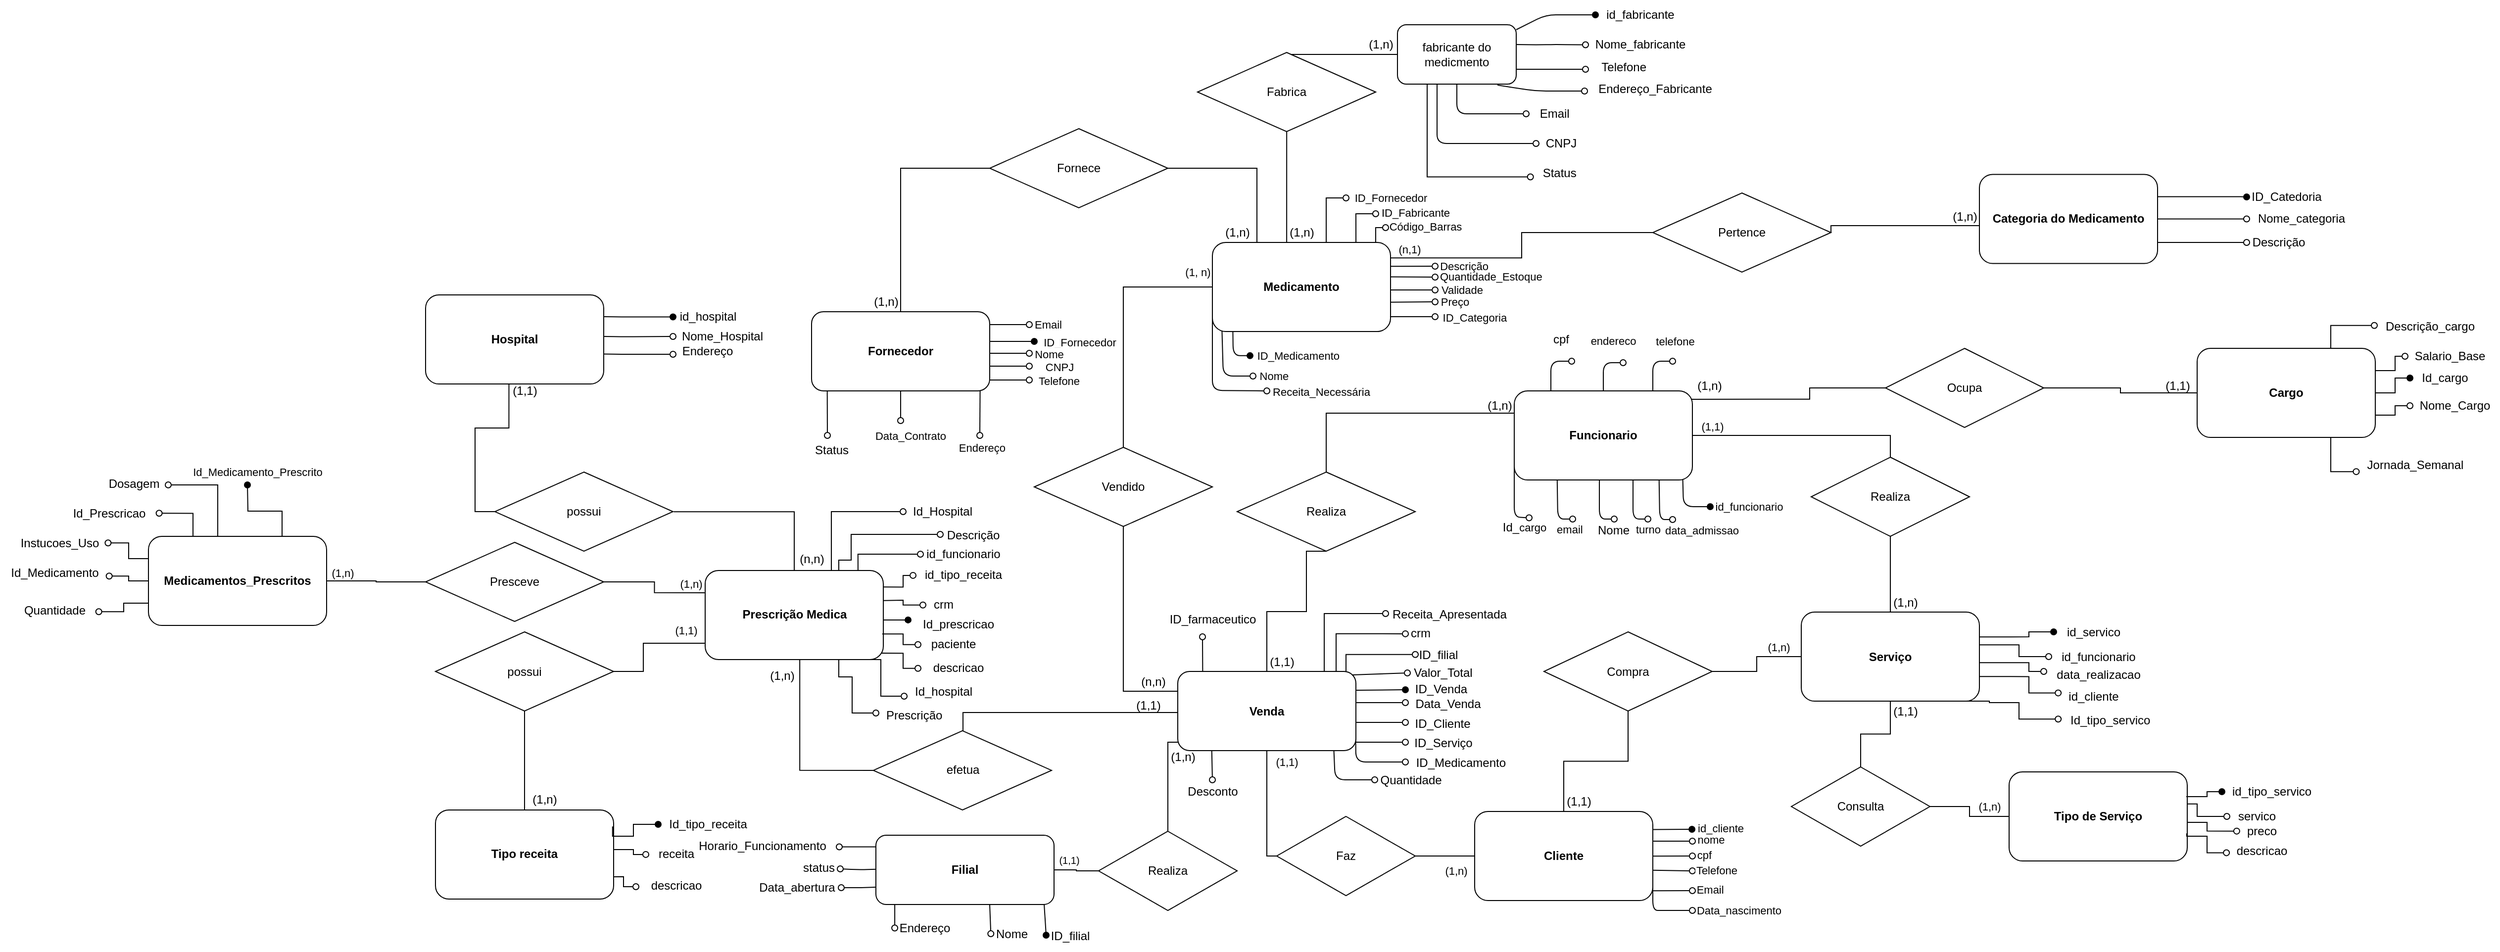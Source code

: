 <mxfile version="24.7.17">
  <diagram id="h4c_oPhvg5Xy0MeqgZNS" name="Page-1">
    <mxGraphModel grid="1" page="1" gridSize="10" guides="1" tooltips="1" connect="1" arrows="1" fold="1" pageScale="1" pageWidth="1100" pageHeight="850" math="0" shadow="0">
      <root>
        <mxCell id="0" />
        <mxCell id="1" parent="0" />
        <mxCell id="46" value="" style="edgeStyle=none;exitX=0.964;exitY=0.061;exitDx=0;exitDy=0;endArrow=oval;endFill=1;exitPerimeter=0;" edge="1" parent="1">
          <mxGeometry relative="1" as="geometry">
            <mxPoint x="-450" y="-153" as="targetPoint" />
            <mxPoint x="-500.0" y="-152.56" as="sourcePoint" />
          </mxGeometry>
        </mxCell>
        <mxCell id="47" value="ID_Venda" style="edgeLabel;align=center;verticalAlign=middle;resizable=0;points=[];fontSize=12;" vertex="1" connectable="0" parent="46">
          <mxGeometry x="-0.683" y="2" relative="1" as="geometry">
            <mxPoint x="78" as="offset" />
          </mxGeometry>
        </mxCell>
        <mxCell id="3Tj_bvLMt_tm9WLvLGLQ-204" value="(1,1)" style="text;html=1;align=center;verticalAlign=middle;resizable=0;points=[];autosize=1;strokeColor=none;fillColor=none;" vertex="1" parent="1">
          <mxGeometry x="-600" y="-196.5" width="50" height="30" as="geometry" />
        </mxCell>
        <mxCell id="4" value="&lt;b&gt;Fornecedor&lt;/b&gt;" style="rounded=1;whiteSpace=wrap;html=1;" vertex="1" parent="1">
          <mxGeometry x="-1050" y="-535" width="180" height="80" as="geometry" />
        </mxCell>
        <mxCell id="3Tj_bvLMt_tm9WLvLGLQ-147" value="descricao" style="text;html=1;align=center;verticalAlign=middle;resizable=0;points=[];autosize=1;strokeColor=none;fillColor=none;" vertex="1" parent="1">
          <mxGeometry x="-1227.5" y="30" width="80" height="30" as="geometry" />
        </mxCell>
        <mxCell id="50" value="" style="edgeStyle=none;exitX=1;exitY=0.5;exitDx=0;exitDy=0;endArrow=oval;endFill=0;" edge="1" parent="1">
          <mxGeometry relative="1" as="geometry">
            <mxPoint x="-450" y="-120" as="targetPoint" />
            <mxPoint x="-500" y="-120" as="sourcePoint" />
          </mxGeometry>
        </mxCell>
        <mxCell id="51" value="ID_Cliente" style="edgeLabel;align=center;verticalAlign=middle;resizable=0;points=[];fontSize=12;" vertex="1" connectable="0" parent="50">
          <mxGeometry x="-0.458" y="-1" relative="1" as="geometry">
            <mxPoint x="74" y="-1" as="offset" />
          </mxGeometry>
        </mxCell>
        <mxCell id="104" value="" style="edgeStyle=none;endArrow=oval;endFill=1;exitX=0.946;exitY=0.97;exitDx=0;exitDy=0;exitPerimeter=0;" edge="1" parent="1">
          <mxGeometry relative="1" as="geometry">
            <mxPoint x="-142" y="-338" as="targetPoint" />
            <mxPoint x="-169.72" y="-365.7" as="sourcePoint" />
            <Array as="points">
              <mxPoint x="-169" y="-338" />
            </Array>
          </mxGeometry>
        </mxCell>
        <mxCell id="81" value="" style="edgeStyle=none;exitX=0.996;exitY=0.333;exitDx=0;exitDy=0;endArrow=oval;endFill=0;exitPerimeter=0;" edge="1" parent="1" source="87">
          <mxGeometry relative="1" as="geometry">
            <mxPoint x="-160" as="targetPoint" />
            <mxPoint x="-200" y="3" as="sourcePoint" />
          </mxGeometry>
        </mxCell>
        <mxCell id="82" value="nome" style="edgeLabel;align=center;verticalAlign=middle;resizable=0;points=[];" vertex="1" connectable="0" parent="81">
          <mxGeometry x="-0.387" y="-1" relative="1" as="geometry">
            <mxPoint x="47" y="-3" as="offset" />
          </mxGeometry>
        </mxCell>
        <mxCell id="0jXfrChw-r6oneS9u3Ee-132" style="edgeStyle=none;html=1;exitX=0.106;exitY=0.984;exitDx=0;exitDy=0;endArrow=oval;endFill=0;entryX=0.165;entryY=-0.074;entryDx=0;entryDy=0;entryPerimeter=0;exitPerimeter=0;" edge="1" parent="1" source="0jXfrChw-r6oneS9u3Ee-122">
          <mxGeometry relative="1" as="geometry">
            <mxPoint x="-965.95" y="87.78" as="targetPoint" />
            <mxPoint x="-938" y="64" as="sourcePoint" />
            <Array as="points" />
          </mxGeometry>
        </mxCell>
        <mxCell id="11" value="" style="edgeStyle=none;exitX=0.909;exitY=0.98;exitDx=0;exitDy=0;endArrow=oval;endFill=0;exitPerimeter=0;" edge="1" parent="1">
          <mxGeometry relative="1" as="geometry">
            <mxPoint x="-604" y="-470" as="targetPoint" />
            <mxPoint x="-635.38" y="-518.8" as="sourcePoint" />
            <Array as="points">
              <mxPoint x="-634" y="-470" />
            </Array>
          </mxGeometry>
        </mxCell>
        <mxCell id="12" value="Nome" style="edgeLabel;align=center;verticalAlign=middle;resizable=0;points=[];" vertex="1" connectable="0" parent="11">
          <mxGeometry x="0.545" y="2" relative="1" as="geometry">
            <mxPoint x="39" y="1" as="offset" />
          </mxGeometry>
        </mxCell>
        <mxCell id="QC1EbUprVl7dpRZCjpVZ-153" value="(n,n)" style="text;html=1;align=center;verticalAlign=middle;resizable=0;points=[];autosize=1;strokeColor=none;fillColor=none;" vertex="1" parent="1">
          <mxGeometry x="-730" y="-176.5" width="50" height="30" as="geometry" />
        </mxCell>
        <mxCell id="17" style="edgeStyle=none;html=1;exitX=1.005;exitY=0.386;exitDx=0;exitDy=0;endArrow=oval;endFill=0;exitPerimeter=0;" edge="1" parent="1">
          <mxGeometry relative="1" as="geometry">
            <mxPoint x="-420" y="-570" as="targetPoint" />
            <mxPoint x="-465.1" y="-570.26" as="sourcePoint" />
          </mxGeometry>
        </mxCell>
        <mxCell id="18" value="Quantidade_Estoque" style="edgeLabel;align=center;verticalAlign=middle;resizable=0;points=[];" vertex="1" connectable="0" parent="17">
          <mxGeometry x="-0.575" y="-1" relative="1" as="geometry">
            <mxPoint x="92" y="-2" as="offset" />
          </mxGeometry>
        </mxCell>
        <mxCell id="13" value="" style="edgeStyle=none;endArrow=oval;endFill=0;exitX=0.999;exitY=0.168;exitDx=0;exitDy=0;exitPerimeter=0;" edge="1" parent="1">
          <mxGeometry relative="1" as="geometry">
            <mxPoint x="-420" y="-581" as="targetPoint" />
            <mxPoint x="-465.18" y="-580.88" as="sourcePoint" />
          </mxGeometry>
        </mxCell>
        <mxCell id="14" value="Descrição" style="edgeLabel;align=center;verticalAlign=middle;resizable=0;points=[];" vertex="1" connectable="0" parent="13">
          <mxGeometry x="0.393" relative="1" as="geometry">
            <mxPoint x="43" y="-1" as="offset" />
          </mxGeometry>
        </mxCell>
        <mxCell id="15" value="" style="edgeStyle=none;exitX=0.973;exitY=0.96;exitDx=0;exitDy=0;endArrow=oval;endFill=0;exitPerimeter=0;" edge="1" parent="1">
          <mxGeometry relative="1" as="geometry">
            <mxPoint x="-420" y="-545" as="targetPoint" />
            <mxPoint x="-465.0" y="-544.6" as="sourcePoint" />
          </mxGeometry>
        </mxCell>
        <mxCell id="16" value="Preço" style="edgeLabel;align=center;verticalAlign=middle;resizable=0;points=[];" vertex="1" connectable="0" parent="15">
          <mxGeometry x="0.503" relative="1" as="geometry">
            <mxPoint x="31" y="-1" as="offset" />
          </mxGeometry>
        </mxCell>
        <mxCell id="43" value="" style="edgeStyle=none;exitX=0.5;exitY=1;exitDx=0;exitDy=0;endArrow=oval;endFill=0;" edge="1" parent="1" source="4">
          <mxGeometry relative="1" as="geometry">
            <mxPoint x="-960" y="-425" as="targetPoint" />
            <mxPoint x="-1000" y="-365" as="sourcePoint" />
          </mxGeometry>
        </mxCell>
        <mxCell id="44" value="Data_Contrato" style="edgeLabel;align=center;verticalAlign=middle;resizable=0;points=[];" vertex="1" connectable="0" parent="43">
          <mxGeometry x="-0.166" y="-1" relative="1" as="geometry">
            <mxPoint x="11" y="32" as="offset" />
          </mxGeometry>
        </mxCell>
        <mxCell id="58" value="" style="edgeStyle=none;exitX=0;exitY=0.75;exitDx=0;exitDy=0;endArrow=oval;endFill=0;" edge="1" parent="1" source="2">
          <mxGeometry relative="1" as="geometry">
            <mxPoint x="-680" y="-111" as="targetPoint" />
          </mxGeometry>
        </mxCell>
        <mxCell id="59" value="Valor_Total" style="edgeLabel;align=center;verticalAlign=middle;resizable=0;points=[];fontSize=12;" connectable="0" vertex="1" parent="58">
          <mxGeometry x="-0.314" y="1" relative="1" as="geometry">
            <mxPoint x="267" y="-60" as="offset" />
          </mxGeometry>
        </mxCell>
        <mxCell id="3" value="&lt;b&gt;Medicamento&lt;/b&gt;" style="rounded=1;whiteSpace=wrap;html=1;" vertex="1" parent="1">
          <mxGeometry x="-645" y="-605" width="180" height="90" as="geometry" />
        </mxCell>
        <mxCell id="29" value="" style="edgeStyle=none;endArrow=oval;endFill=1;" edge="1" parent="1">
          <mxGeometry relative="1" as="geometry">
            <mxPoint x="-825" y="-505" as="targetPoint" />
            <mxPoint x="-870" y="-505" as="sourcePoint" />
          </mxGeometry>
        </mxCell>
        <mxCell id="30" value="ID_Fornecedor" style="edgeLabel;align=center;verticalAlign=middle;resizable=0;points=[];" vertex="1" connectable="0" parent="29">
          <mxGeometry x="-0.456" y="-3" relative="1" as="geometry">
            <mxPoint x="79" y="-3" as="offset" />
          </mxGeometry>
        </mxCell>
        <mxCell id="33" value="" style="edgeStyle=none;exitX=1;exitY=0.5;exitDx=0;exitDy=0;endArrow=oval;endFill=0;" edge="1" parent="1">
          <mxGeometry relative="1" as="geometry">
            <mxPoint x="-830" y="-480" as="targetPoint" />
            <mxPoint x="-870" y="-480.0" as="sourcePoint" />
          </mxGeometry>
        </mxCell>
        <mxCell id="34" value="CNPJ" style="edgeLabel;align=center;verticalAlign=middle;resizable=0;points=[];" vertex="1" connectable="0" parent="33">
          <mxGeometry x="-0.582" relative="1" as="geometry">
            <mxPoint x="62" as="offset" />
          </mxGeometry>
        </mxCell>
        <mxCell id="QC1EbUprVl7dpRZCjpVZ-169" value="(1,1)" style="text;html=1;align=center;verticalAlign=middle;resizable=0;points=[];autosize=1;strokeColor=none;fillColor=none;" vertex="1" parent="1">
          <mxGeometry x="-1365" y="-470" width="50" height="30" as="geometry" />
        </mxCell>
        <mxCell id="37" value="" style="edgeStyle=none;exitX=0.861;exitY=1.025;exitDx=0;exitDy=0;endArrow=oval;endFill=0;exitPerimeter=0;" edge="1" parent="1">
          <mxGeometry relative="1" as="geometry">
            <mxPoint x="-830" y="-522" as="targetPoint" />
            <mxPoint x="-870" y="-522" as="sourcePoint" />
          </mxGeometry>
        </mxCell>
        <mxCell id="38" value="Email" style="edgeLabel;align=center;verticalAlign=middle;resizable=0;points=[];" vertex="1" connectable="0" parent="37">
          <mxGeometry x="-0.402" y="-2" relative="1" as="geometry">
            <mxPoint x="47" y="-3" as="offset" />
          </mxGeometry>
        </mxCell>
        <mxCell id="39" value="" style="edgeStyle=none;exitX=0.946;exitY=1;exitDx=0;exitDy=0;endArrow=oval;endFill=0;exitPerimeter=0;" edge="1" parent="1" source="4">
          <mxGeometry relative="1" as="geometry">
            <mxPoint x="-880" y="-410" as="targetPoint" />
            <Array as="points" />
          </mxGeometry>
        </mxCell>
        <mxCell id="40" value="Endereço" style="edgeLabel;align=center;verticalAlign=middle;resizable=0;points=[];" vertex="1" connectable="0" parent="39">
          <mxGeometry x="-0.302" y="1" relative="1" as="geometry">
            <mxPoint x="1" y="41" as="offset" />
          </mxGeometry>
        </mxCell>
        <mxCell id="56" style="edgeStyle=none;html=1;exitX=0.882;exitY=1.026;exitDx=0;exitDy=0;endArrow=oval;endFill=0;exitPerimeter=0;" edge="1" parent="1">
          <mxGeometry relative="1" as="geometry">
            <mxPoint x="-481" y="-62" as="targetPoint" />
            <mxPoint x="-522.24" y="-91.42" as="sourcePoint" />
            <Array as="points">
              <mxPoint x="-521" y="-62" />
            </Array>
          </mxGeometry>
        </mxCell>
        <mxCell id="57" value="Quantidade" style="edgeLabel;align=center;verticalAlign=middle;resizable=0;points=[];fontSize=12;" vertex="1" connectable="0" parent="56">
          <mxGeometry x="0.44" y="-2" relative="1" as="geometry">
            <mxPoint x="56" y="-3" as="offset" />
          </mxGeometry>
        </mxCell>
        <mxCell id="45" value="" style="edgeStyle=none;exitX=0.088;exitY=0.995;exitDx=0;exitDy=0;endArrow=oval;endFill=0;exitPerimeter=0;" edge="1" parent="1" source="4">
          <mxGeometry x="1" y="-30" relative="1" as="geometry">
            <mxPoint x="-1034" y="-410" as="targetPoint" />
            <mxPoint x="29" y="22" as="offset" />
          </mxGeometry>
        </mxCell>
        <mxCell id="52" value="" style="edgeStyle=none;exitX=1;exitY=0.75;exitDx=0;exitDy=0;endArrow=oval;endFill=0;" edge="1" parent="1">
          <mxGeometry relative="1" as="geometry">
            <mxPoint x="-450" y="-100" as="targetPoint" />
            <mxPoint x="-500.0" y="-100" as="sourcePoint" />
          </mxGeometry>
        </mxCell>
        <mxCell id="54" value="" style="edgeStyle=none;exitX=0.998;exitY=0.631;exitDx=0;exitDy=0;endArrow=oval;endFill=0;exitPerimeter=0;" edge="1" parent="1" source="2">
          <mxGeometry relative="1" as="geometry">
            <mxPoint x="-450" y="-80" as="targetPoint" />
            <mxPoint x="-520.0" y="-85.36" as="sourcePoint" />
            <Array as="points">
              <mxPoint x="-500" y="-80" />
            </Array>
          </mxGeometry>
        </mxCell>
        <mxCell id="JHY4PqAcSEw5rTKC_Vk5-121" value="ID_Medicamento" style="edgeLabel;align=center;verticalAlign=middle;resizable=0;points=[];fontSize=12;" connectable="0" vertex="1" parent="54">
          <mxGeometry x="-0.294" relative="1" as="geometry">
            <mxPoint x="106" y="9" as="offset" />
          </mxGeometry>
        </mxCell>
        <mxCell id="77" value="" style="edgeStyle=none;exitX=1;exitY=0.66;exitDx=0;exitDy=0;endArrow=oval;endFill=0;exitPerimeter=0;" edge="1" parent="1">
          <mxGeometry relative="1" as="geometry">
            <mxPoint x="-160" y="30" as="targetPoint" />
            <mxPoint x="-200" y="29.4" as="sourcePoint" />
          </mxGeometry>
        </mxCell>
        <mxCell id="78" value="Telefone" style="edgeLabel;align=center;verticalAlign=middle;resizable=0;points=[];" vertex="1" connectable="0" parent="77">
          <mxGeometry x="-0.575" y="-1" relative="1" as="geometry">
            <mxPoint x="56" y="-2" as="offset" />
          </mxGeometry>
        </mxCell>
        <mxCell id="0jXfrChw-r6oneS9u3Ee-146" value="Compra" style="rhombus;whiteSpace=wrap;html=1;" vertex="1" parent="1">
          <mxGeometry x="-310" y="-211.5" width="170" height="80" as="geometry" />
        </mxCell>
        <mxCell id="31" value="" style="edgeStyle=none;exitX=1;exitY=0.25;exitDx=0;exitDy=0;endArrow=oval;endFill=0;" edge="1" parent="1">
          <mxGeometry relative="1" as="geometry">
            <mxPoint x="-830" y="-493" as="targetPoint" />
            <mxPoint x="-870" y="-493.0" as="sourcePoint" />
          </mxGeometry>
        </mxCell>
        <mxCell id="32" value="Nome" style="edgeLabel;align=center;verticalAlign=middle;resizable=0;points=[];" vertex="1" connectable="0" parent="31">
          <mxGeometry x="-0.457" y="-3" relative="1" as="geometry">
            <mxPoint x="49" y="-3" as="offset" />
          </mxGeometry>
        </mxCell>
        <mxCell id="0jXfrChw-r6oneS9u3Ee-138" value="id_hospital" style="text;html=1;align=center;verticalAlign=middle;resizable=0;points=[];autosize=1;strokeColor=none;fillColor=none;" vertex="1" parent="1">
          <mxGeometry x="-1195" y="-545" width="80" height="30" as="geometry" />
        </mxCell>
        <mxCell id="106" style="edgeStyle=none;html=1;endArrow=oval;endFill=0;exitX=0.28;exitY=1.004;exitDx=0;exitDy=0;exitPerimeter=0;" edge="1" parent="1">
          <mxGeometry relative="1" as="geometry">
            <mxPoint x="-281" y="-325.5" as="targetPoint" />
            <mxPoint x="-296.6" y="-364.64" as="sourcePoint" />
            <Array as="points">
              <mxPoint x="-296" y="-325.5" />
            </Array>
          </mxGeometry>
        </mxCell>
        <mxCell id="107" value="email" style="edgeLabel;align=center;verticalAlign=middle;resizable=0;points=[];" vertex="1" connectable="0" parent="106">
          <mxGeometry x="0.288" y="-2" relative="1" as="geometry">
            <mxPoint x="14" y="14" as="offset" />
          </mxGeometry>
        </mxCell>
        <mxCell id="35" value="" style="edgeStyle=none;exitX=1;exitY=0.75;exitDx=0;exitDy=0;endArrow=oval;endFill=0;" edge="1" parent="1">
          <mxGeometry relative="1" as="geometry">
            <mxPoint x="-830" y="-466" as="targetPoint" />
            <mxPoint x="-870" y="-466.0" as="sourcePoint" />
          </mxGeometry>
        </mxCell>
        <mxCell id="36" value="Telefone" style="edgeLabel;align=center;verticalAlign=middle;resizable=0;points=[];" vertex="1" connectable="0" parent="35">
          <mxGeometry x="-0.491" y="-3" relative="1" as="geometry">
            <mxPoint x="60" y="-3" as="offset" />
          </mxGeometry>
        </mxCell>
        <mxCell id="A4WGX2mWT120Y1MOlDbz-120" style="edgeStyle=orthogonalEdgeStyle;rounded=0;orthogonalLoop=1;jettySize=auto;html=1;exitX=0.468;exitY=0.997;exitDx=0;exitDy=0;endArrow=none;endFill=0;entryX=0;entryY=0.5;entryDx=0;entryDy=0;exitPerimeter=0;" edge="1" parent="1" source="0jXfrChw-r6oneS9u3Ee-117" target="eocvYtC5DC_iUky7DLq_-112">
          <mxGeometry relative="1" as="geometry">
            <mxPoint x="-1375" y="-379.5" as="targetPoint" />
          </mxGeometry>
        </mxCell>
        <mxCell id="0jXfrChw-r6oneS9u3Ee-117" value="&lt;b&gt;Hospital&lt;/b&gt;" style="rounded=1;whiteSpace=wrap;html=1;" vertex="1" parent="1">
          <mxGeometry x="-1440" y="-552" width="180" height="90" as="geometry" />
        </mxCell>
        <mxCell id="87" value="&lt;b&gt;Cliente&lt;/b&gt;" style="rounded=1;whiteSpace=wrap;html=1;" vertex="1" parent="1">
          <mxGeometry x="-380" y="-30" width="180" height="90" as="geometry" />
        </mxCell>
        <mxCell id="3Tj_bvLMt_tm9WLvLGLQ-205" style="edgeStyle=orthogonalEdgeStyle;rounded=0;orthogonalLoop=1;jettySize=auto;html=1;exitX=0.5;exitY=1;exitDx=0;exitDy=0;entryX=0;entryY=0.5;entryDx=0;entryDy=0;endArrow=none;endFill=0;" edge="1" parent="1" source="2" target="87">
          <mxGeometry relative="1" as="geometry" />
        </mxCell>
        <mxCell id="0jXfrChw-r6oneS9u3Ee-141" value="(1,n)" style="edgeLabel;html=1;align=center;verticalAlign=middle;resizable=0;points=[];" connectable="0" vertex="1" parent="3Tj_bvLMt_tm9WLvLGLQ-205">
          <mxGeometry x="0.838" y="-5" relative="1" as="geometry">
            <mxPoint x="6" y="10" as="offset" />
          </mxGeometry>
        </mxCell>
        <mxCell id="0jXfrChw-r6oneS9u3Ee-142" value="(1,1)" style="edgeLabel;html=1;align=center;verticalAlign=middle;resizable=0;points=[];" connectable="0" vertex="1" parent="3Tj_bvLMt_tm9WLvLGLQ-205">
          <mxGeometry x="-0.916" y="-2" relative="1" as="geometry">
            <mxPoint x="22" y="-2" as="offset" />
          </mxGeometry>
        </mxCell>
        <mxCell id="83" value="" style="edgeStyle=none;exitX=0.947;exitY=0.003;exitDx=0;exitDy=0;endArrow=oval;endFill=1;exitPerimeter=0;" edge="1" parent="1">
          <mxGeometry relative="1" as="geometry">
            <mxPoint x="-160.46" y="-12" as="targetPoint" />
            <mxPoint x="-200.0" y="-11.73" as="sourcePoint" />
          </mxGeometry>
        </mxCell>
        <mxCell id="84" value="id_cliente" style="edgeLabel;align=center;verticalAlign=middle;resizable=0;points=[];labelBorderColor=none;labelBackgroundColor=#FFFFFF;" vertex="1" connectable="0" parent="83">
          <mxGeometry x="-0.578" y="-3" relative="1" as="geometry">
            <mxPoint x="60" y="-5" as="offset" />
          </mxGeometry>
        </mxCell>
        <mxCell id="3Tj_bvLMt_tm9WLvLGLQ-129" style="edgeStyle=orthogonalEdgeStyle;rounded=0;orthogonalLoop=1;jettySize=auto;html=1;exitX=0.994;exitY=0.186;exitDx=0;exitDy=0;endArrow=oval;endFill=0;exitPerimeter=0;" edge="1" parent="1" source="3Tj_bvLMt_tm9WLvLGLQ-128" target="3Tj_bvLMt_tm9WLvLGLQ-131">
          <mxGeometry relative="1" as="geometry">
            <mxPoint x="-927.5" y="-263.56" as="targetPoint" />
            <Array as="points">
              <mxPoint x="-957.5" y="-256.56" />
              <mxPoint x="-957.5" y="-268.56" />
            </Array>
          </mxGeometry>
        </mxCell>
        <mxCell id="19" style="edgeStyle=none;html=1;exitX=1;exitY=0.5;exitDx=0;exitDy=0;endArrow=oval;endFill=0;" edge="1" parent="1">
          <mxGeometry relative="1" as="geometry">
            <mxPoint x="-420" y="-557" as="targetPoint" />
            <mxPoint x="-465" y="-557" as="sourcePoint" />
          </mxGeometry>
        </mxCell>
        <mxCell id="20" value="Validade" style="edgeLabel;align=center;verticalAlign=middle;resizable=0;points=[];html=1;" vertex="1" connectable="0" parent="19">
          <mxGeometry x="-0.388" y="-3" relative="1" as="geometry">
            <mxPoint x="58" y="-3" as="offset" />
          </mxGeometry>
        </mxCell>
        <mxCell id="3Tj_bvLMt_tm9WLvLGLQ-145" value="receita" style="text;html=1;align=center;verticalAlign=middle;resizable=0;points=[];autosize=1;strokeColor=none;fillColor=none;" vertex="1" parent="1">
          <mxGeometry x="-1217.5" y="-1.56" width="60" height="30" as="geometry" />
        </mxCell>
        <mxCell id="0jXfrChw-r6oneS9u3Ee-156" style="edgeStyle=orthogonalEdgeStyle;rounded=0;orthogonalLoop=1;jettySize=auto;html=1;exitX=1;exitY=0.5;exitDx=0;exitDy=0;entryX=0;entryY=0.5;entryDx=0;entryDy=0;endArrow=none;endFill=0;" edge="1" parent="1" source="0jXfrChw-r6oneS9u3Ee-155" target="3Tj_bvLMt_tm9WLvLGLQ-191">
          <mxGeometry relative="1" as="geometry" />
        </mxCell>
        <mxCell id="YscDw6zFbjl7nn_wglCq-112" value="(1,n)" style="edgeLabel;html=1;align=center;verticalAlign=middle;resizable=0;points=[];" connectable="0" vertex="1" parent="0jXfrChw-r6oneS9u3Ee-156">
          <mxGeometry x="0.397" y="4" relative="1" as="geometry">
            <mxPoint x="7" y="-6" as="offset" />
          </mxGeometry>
        </mxCell>
        <mxCell id="A4WGX2mWT120Y1MOlDbz-117" style="edgeStyle=orthogonalEdgeStyle;rounded=0;orthogonalLoop=1;jettySize=auto;html=1;endArrow=oval;endFill=0;" edge="1" parent="1">
          <mxGeometry relative="1" as="geometry">
            <mxPoint x="-450" y="-209.56" as="targetPoint" />
            <mxPoint x="-520" y="-176" as="sourcePoint" />
            <Array as="points">
              <mxPoint x="-520" y="-171" />
              <mxPoint x="-520" y="-210" />
            </Array>
          </mxGeometry>
        </mxCell>
        <mxCell id="2" value="&lt;b&gt;Venda&lt;/b&gt;" style="rounded=1;whiteSpace=wrap;html=1;" vertex="1" parent="1">
          <mxGeometry x="-680" y="-171.5" width="180" height="80" as="geometry" />
        </mxCell>
        <mxCell id="3Tj_bvLMt_tm9WLvLGLQ-191" value="&lt;b&gt;Tipo de Serviço&lt;br&gt;&lt;/b&gt;" style="rounded=1;whiteSpace=wrap;html=1;" vertex="1" parent="1">
          <mxGeometry x="160" y="-70" width="180" height="90" as="geometry" />
        </mxCell>
        <mxCell id="0jXfrChw-r6oneS9u3Ee-120" style="edgeStyle=none;html=1;endArrow=oval;endFill=1;strokeColor=#000000;fillColor=#dae8fc;exitX=0.944;exitY=0.973;exitDx=0;exitDy=0;exitPerimeter=0;" edge="1" parent="1" source="0jXfrChw-r6oneS9u3Ee-122">
          <mxGeometry relative="1" as="geometry">
            <mxPoint x="-813" y="95" as="targetPoint" />
            <mxPoint x="-807.88" y="59.24" as="sourcePoint" />
            <Array as="points" />
          </mxGeometry>
        </mxCell>
        <mxCell id="3Tj_bvLMt_tm9WLvLGLQ-132" style="edgeStyle=orthogonalEdgeStyle;rounded=0;orthogonalLoop=1;jettySize=auto;html=1;exitX=0.994;exitY=0.338;exitDx=0;exitDy=0;endArrow=oval;endFill=0;exitPerimeter=0;" edge="1" parent="1" source="3Tj_bvLMt_tm9WLvLGLQ-128" target="3Tj_bvLMt_tm9WLvLGLQ-133">
          <mxGeometry relative="1" as="geometry">
            <mxPoint x="-917.5" y="-228.274" as="targetPoint" />
            <Array as="points">
              <mxPoint x="-977.5" y="-243.56" />
              <mxPoint x="-957.5" y="-243.56" />
              <mxPoint x="-957.5" y="-238.56" />
            </Array>
          </mxGeometry>
        </mxCell>
        <mxCell id="25" value="" style="edgeStyle=none;endArrow=oval;endFill=0;exitX=0.997;exitY=0.834;exitDx=0;exitDy=0;exitPerimeter=0;" edge="1" parent="1" source="3">
          <mxGeometry relative="1" as="geometry">
            <mxPoint x="-420" y="-530" as="targetPoint" />
            <mxPoint x="-460" y="-530" as="sourcePoint" />
          </mxGeometry>
        </mxCell>
        <mxCell id="26" value="ID_Categoria" style="edgeLabel;align=center;verticalAlign=middle;resizable=0;points=[];" connectable="0" vertex="1" parent="25">
          <mxGeometry x="0.288" y="-2" relative="1" as="geometry">
            <mxPoint x="56" y="-2" as="offset" />
          </mxGeometry>
        </mxCell>
        <mxCell id="3Tj_bvLMt_tm9WLvLGLQ-182" style="edgeStyle=orthogonalEdgeStyle;rounded=0;orthogonalLoop=1;jettySize=auto;html=1;exitX=0.998;exitY=0.36;exitDx=0;exitDy=0;exitPerimeter=0;endArrow=oval;endFill=0;" edge="1" parent="1" source="3Tj_bvLMt_tm9WLvLGLQ-191" target="3Tj_bvLMt_tm9WLvLGLQ-186">
          <mxGeometry relative="1" as="geometry">
            <Array as="points">
              <mxPoint x="350" y="-38" />
              <mxPoint x="350" y="-25" />
            </Array>
            <mxPoint x="340.36" y="-37.48" as="sourcePoint" />
          </mxGeometry>
        </mxCell>
        <mxCell id="YscDw6zFbjl7nn_wglCq-111" value="(1,1)" style="text;html=1;align=center;verticalAlign=middle;resizable=0;points=[];autosize=1;strokeColor=none;fillColor=none;" vertex="1" parent="1">
          <mxGeometry x="-300" y="-55" width="50" height="30" as="geometry" />
        </mxCell>
        <mxCell id="kwLEIUsejKFiPvClbxMu-200" style="edgeStyle=none;html=1;endArrow=oval;endFill=0;" edge="1" parent="1">
          <mxGeometry relative="1" as="geometry">
            <mxPoint x="-205" y="-325.5" as="targetPoint" />
            <mxPoint x="-220" y="-365" as="sourcePoint" />
            <Array as="points">
              <mxPoint x="-220" y="-325.5" />
            </Array>
          </mxGeometry>
        </mxCell>
        <mxCell id="75" value="" style="edgeStyle=none;exitX=0.999;exitY=0.89;exitDx=0;exitDy=0;endArrow=oval;endFill=0;exitPerimeter=0;" edge="1" parent="1">
          <mxGeometry relative="1" as="geometry">
            <mxPoint x="-160" y="50" as="targetPoint" />
            <mxPoint x="-200.18" y="50.1" as="sourcePoint" />
          </mxGeometry>
        </mxCell>
        <mxCell id="76" value="Email" style="edgeLabel;align=center;verticalAlign=middle;resizable=0;points=[];" vertex="1" connectable="0" parent="75">
          <mxGeometry x="0.503" relative="1" as="geometry">
            <mxPoint x="28" y="-2" as="offset" />
          </mxGeometry>
        </mxCell>
        <mxCell id="3Tj_bvLMt_tm9WLvLGLQ-173" style="edgeStyle=orthogonalEdgeStyle;rounded=0;orthogonalLoop=1;jettySize=auto;html=1;endArrow=oval;endFill=0;exitX=1;exitY=0.368;exitDx=0;exitDy=0;exitPerimeter=0;" edge="1" parent="1" source="3Tj_bvLMt_tm9WLvLGLQ-190" target="3Tj_bvLMt_tm9WLvLGLQ-177">
          <mxGeometry relative="1" as="geometry">
            <Array as="points">
              <mxPoint x="170" y="-198.5" />
              <mxPoint x="170" y="-186.5" />
            </Array>
            <mxPoint x="150.42" y="-203.14" as="sourcePoint" />
          </mxGeometry>
        </mxCell>
        <mxCell id="3Tj_bvLMt_tm9WLvLGLQ-194" value="(1,n)" style="text;html=1;align=center;verticalAlign=middle;resizable=0;points=[];autosize=1;strokeColor=none;fillColor=none;" vertex="1" parent="1">
          <mxGeometry x="-1000" y="-560" width="50" height="30" as="geometry" />
        </mxCell>
        <mxCell id="92" value="" style="edgeStyle=none;endArrow=oval;endFill=0;exitX=0.813;exitY=0.989;exitDx=0;exitDy=0;exitPerimeter=0;" edge="1" parent="1" source="108">
          <mxGeometry relative="1" as="geometry">
            <mxPoint x="-180" y="-325" as="targetPoint" />
            <mxPoint x="-192.76" y="-361.71" as="sourcePoint" />
            <Array as="points">
              <mxPoint x="-193" y="-325" />
            </Array>
          </mxGeometry>
        </mxCell>
        <mxCell id="93" value="data_admissao" style="edgeLabel;align=center;verticalAlign=middle;resizable=0;points=[];" vertex="1" connectable="0" parent="92">
          <mxGeometry x="0.545" y="2" relative="1" as="geometry">
            <mxPoint x="42" y="12" as="offset" />
          </mxGeometry>
        </mxCell>
        <mxCell id="kwLEIUsejKFiPvClbxMu-206" value="&lt;span style=&quot;font-size: 11px; background-color: rgb(255, 255, 255);&quot;&gt;turno&lt;/span&gt;" style="text;html=1;align=center;verticalAlign=middle;resizable=0;points=[];autosize=1;strokeColor=none;fillColor=none;" vertex="1" parent="1">
          <mxGeometry x="-230" y="-330" width="50" height="30" as="geometry" />
        </mxCell>
        <mxCell id="9" style="edgeStyle=none;html=1;endArrow=oval;endFill=1;fontStyle=1;exitX=0.115;exitY=0.99;exitDx=0;exitDy=0;exitPerimeter=0;" edge="1" parent="1">
          <mxGeometry relative="1" as="geometry">
            <mxPoint x="-607" y="-490.58" as="targetPoint" />
            <mxPoint x="-624.3" y="-514.9" as="sourcePoint" />
            <Array as="points">
              <mxPoint x="-624" y="-490.58" />
            </Array>
          </mxGeometry>
        </mxCell>
        <mxCell id="10" value="ID_Medicamento&#xa;" style="edgeLabel;align=center;verticalAlign=middle;resizable=0;points=[];" vertex="1" connectable="0" parent="9">
          <mxGeometry x="0.544" y="-2" relative="1" as="geometry">
            <mxPoint x="58" y="4" as="offset" />
          </mxGeometry>
        </mxCell>
        <mxCell id="3Tj_bvLMt_tm9WLvLGLQ-179" value="id_cliente" style="text;html=1;align=center;verticalAlign=middle;resizable=0;points=[];autosize=1;strokeColor=none;fillColor=none;" vertex="1" parent="1">
          <mxGeometry x="210" y="-161.5" width="70" height="30" as="geometry" />
        </mxCell>
        <mxCell id="7" value="" style="edgeStyle=none;endArrow=oval;endFill=0;exitX=0;exitY=0.75;exitDx=0;exitDy=0;" edge="1" parent="1">
          <mxGeometry relative="1" as="geometry">
            <mxPoint x="-590" y="-455" as="targetPoint" />
            <Array as="points">
              <mxPoint x="-645" y="-455.5" />
            </Array>
            <mxPoint x="-645" y="-530.5" as="sourcePoint" />
          </mxGeometry>
        </mxCell>
        <mxCell id="8" value="Receita_Necessária&#xa;" style="edgeLabel;align=center;verticalAlign=middle;resizable=0;points=[];" vertex="1" connectable="0" parent="7">
          <mxGeometry x="0.341" y="-2" relative="1" as="geometry">
            <mxPoint x="98" y="5" as="offset" />
          </mxGeometry>
        </mxCell>
        <mxCell id="0jXfrChw-r6oneS9u3Ee-129" value="ID_filial" style="text;html=1;align=center;verticalAlign=middle;resizable=0;points=[];autosize=1;strokeColor=none;fillColor=none;" vertex="1" parent="1">
          <mxGeometry x="-819" y="81" width="60" height="30" as="geometry" />
        </mxCell>
        <mxCell id="98" value="" style="edgeStyle=elbowEdgeStyle;exitX=0.5;exitY=0.056;exitDx=0;exitDy=0;endArrow=oval;endFill=0;exitPerimeter=0;elbow=vertical;" edge="1" parent="1" source="108">
          <mxGeometry relative="1" as="geometry">
            <mxPoint x="-230" y="-483.5" as="targetPoint" />
            <mxPoint x="-250.0" y="-458.5" as="sourcePoint" />
            <Array as="points">
              <mxPoint x="-240" y="-483.5" />
            </Array>
          </mxGeometry>
        </mxCell>
        <mxCell id="99" value="endereco" style="edgeLabel;align=center;verticalAlign=middle;resizable=0;points=[];" vertex="1" connectable="0" parent="98">
          <mxGeometry x="-0.575" y="-1" relative="1" as="geometry">
            <mxPoint x="9" y="-45" as="offset" />
          </mxGeometry>
        </mxCell>
        <mxCell id="79" value="" style="edgeStyle=none;exitX=0.987;exitY=0.504;exitDx=0;exitDy=0;endArrow=oval;endFill=0;exitPerimeter=0;" edge="1" parent="1">
          <mxGeometry relative="1" as="geometry">
            <mxPoint x="-160" y="15" as="targetPoint" />
            <mxPoint x="-200.0" y="15.18" as="sourcePoint" />
          </mxGeometry>
        </mxCell>
        <mxCell id="80" value="cpf" style="edgeLabel;align=center;verticalAlign=middle;resizable=0;points=[];" vertex="1" connectable="0" parent="79">
          <mxGeometry x="-0.388" y="-3" relative="1" as="geometry">
            <mxPoint x="40" y="-5" as="offset" />
          </mxGeometry>
        </mxCell>
        <mxCell id="108" value="&lt;b&gt;Funcionario&lt;/b&gt;" style="rounded=1;whiteSpace=wrap;html=1;" vertex="1" parent="1">
          <mxGeometry x="-340" y="-455" width="180" height="90" as="geometry" />
        </mxCell>
        <mxCell id="UkZEv0jV3Z5FbrsgkqRG-112" value="" style="edgeStyle=orthogonalEdgeStyle;rounded=0;orthogonalLoop=1;jettySize=auto;html=1;exitX=1;exitY=0.5;exitDx=0;exitDy=0;entryX=0.5;entryY=0;entryDx=0;entryDy=0;endArrow=none;endFill=0;" edge="1" parent="1" source="108" target="UkZEv0jV3Z5FbrsgkqRG-111">
          <mxGeometry relative="1" as="geometry">
            <mxPoint x="-160" y="-410" as="sourcePoint" />
            <mxPoint x="20" y="-230" as="targetPoint" />
          </mxGeometry>
        </mxCell>
        <mxCell id="0jXfrChw-r6oneS9u3Ee-161" value="(1,1)" style="edgeLabel;html=1;align=center;verticalAlign=middle;resizable=0;points=[];" connectable="0" vertex="1" parent="UkZEv0jV3Z5FbrsgkqRG-112">
          <mxGeometry x="-0.811" y="-2" relative="1" as="geometry">
            <mxPoint x="-1" y="-11" as="offset" />
          </mxGeometry>
        </mxCell>
        <mxCell id="kwLEIUsejKFiPvClbxMu-205" value="&lt;span style=&quot;font-size: 11px; background-color: rgb(255, 255, 255);&quot;&gt;id_funcionario&lt;/span&gt;" style="text;html=1;align=center;verticalAlign=middle;resizable=0;points=[];autosize=1;strokeColor=none;fillColor=none;" vertex="1" parent="1">
          <mxGeometry x="-148" y="-353" width="90" height="30" as="geometry" />
        </mxCell>
        <mxCell id="0jXfrChw-r6oneS9u3Ee-111" style="edgeStyle=orthogonalEdgeStyle;rounded=0;orthogonalLoop=1;jettySize=auto;html=1;endArrow=oval;endFill=0;exitX=0.583;exitY=0.056;exitDx=0;exitDy=0;exitPerimeter=0;" edge="1" parent="1">
          <mxGeometry relative="1" as="geometry">
            <mxPoint x="-510" y="-650" as="targetPoint" />
            <Array as="points">
              <mxPoint x="-530" y="-605" />
            </Array>
            <mxPoint x="-540.06" y="-604.96" as="sourcePoint" />
          </mxGeometry>
        </mxCell>
        <mxCell id="0jXfrChw-r6oneS9u3Ee-112" value="ID_Fornecedor" style="edgeLabel;html=1;align=center;verticalAlign=middle;resizable=0;points=[];" connectable="0" vertex="1" parent="0jXfrChw-r6oneS9u3Ee-111">
          <mxGeometry x="0.68" relative="1" as="geometry">
            <mxPoint x="57" as="offset" />
          </mxGeometry>
        </mxCell>
        <mxCell id="66" value="" style="edgeStyle=none;jumpSize=5;exitX=0.14;exitY=0.004;exitDx=0;exitDy=0;strokeWidth=1;fontSize=12;endArrow=oval;endFill=0;startSize=5;exitPerimeter=0;" edge="1" parent="1" source="2">
          <mxGeometry x="1" y="-28" relative="1" as="geometry">
            <mxPoint x="-655" y="-206.5" as="targetPoint" />
            <mxPoint x="-8" y="-20" as="offset" />
          </mxGeometry>
        </mxCell>
        <mxCell id="3Tj_bvLMt_tm9WLvLGLQ-133" value="crm" style="text;html=1;align=center;verticalAlign=middle;resizable=0;points=[];autosize=1;strokeColor=none;fillColor=none;" vertex="1" parent="1">
          <mxGeometry x="-937.5" y="-253.56" width="40" height="30" as="geometry" />
        </mxCell>
        <mxCell id="UkZEv0jV3Z5FbrsgkqRG-111" value="Realiza" style="rhombus;whiteSpace=wrap;html=1;" vertex="1" parent="1">
          <mxGeometry x="-40" y="-388" width="160" height="80" as="geometry" />
        </mxCell>
        <mxCell id="0jXfrChw-r6oneS9u3Ee-136" style="edgeStyle=orthogonalEdgeStyle;html=1;endArrow=oval;endFill=0;exitX=0.003;exitY=0.377;exitDx=0;exitDy=0;exitPerimeter=0;" edge="1" parent="1">
          <mxGeometry relative="1" as="geometry">
            <mxPoint x="-1021" y="28.0" as="targetPoint" />
            <mxPoint x="-984.46" y="28.39" as="sourcePoint" />
            <Array as="points" />
          </mxGeometry>
        </mxCell>
        <mxCell id="3Tj_bvLMt_tm9WLvLGLQ-135" value="Id_prescricao" style="text;html=1;align=center;verticalAlign=middle;resizable=0;points=[];autosize=1;strokeColor=none;fillColor=none;" vertex="1" parent="1">
          <mxGeometry x="-952.5" y="-233.56" width="100" height="30" as="geometry" />
        </mxCell>
        <mxCell id="YscDw6zFbjl7nn_wglCq-114" value="(1,1)" style="text;html=1;align=center;verticalAlign=middle;resizable=0;points=[];autosize=1;strokeColor=none;fillColor=none;" vertex="1" parent="1">
          <mxGeometry x="30" y="-146.5" width="50" height="30" as="geometry" />
        </mxCell>
        <mxCell id="kwLEIUsejKFiPvClbxMu-202" style="edgeStyle=none;html=1;endArrow=oval;endFill=0;exitX=0;exitY=0.75;exitDx=0;exitDy=0;" edge="1" parent="1">
          <mxGeometry relative="1" as="geometry">
            <mxPoint x="-325" y="-326.75" as="targetPoint" />
            <mxPoint x="-340" y="-381.5" as="sourcePoint" />
            <Array as="points">
              <mxPoint x="-340" y="-327.5" />
            </Array>
          </mxGeometry>
        </mxCell>
        <mxCell id="0jXfrChw-r6oneS9u3Ee-134" style="edgeStyle=none;html=1;exitX=0;exitY=0.75;exitDx=0;exitDy=0;endArrow=oval;endFill=0;" edge="1" parent="1" source="0jXfrChw-r6oneS9u3Ee-122">
          <mxGeometry relative="1" as="geometry">
            <mxPoint x="-1020" y="47" as="targetPoint" />
            <mxPoint x="-810" y="64.0" as="sourcePoint" />
            <Array as="points">
              <mxPoint x="-1000" y="47" />
            </Array>
          </mxGeometry>
        </mxCell>
        <mxCell id="48" value="" style="edgeStyle=none;exitX=1;exitY=0.25;exitDx=0;exitDy=0;endArrow=oval;endFill=0;" edge="1" parent="1">
          <mxGeometry relative="1" as="geometry">
            <mxPoint x="-450" y="-140" as="targetPoint" />
            <mxPoint x="-500" y="-140" as="sourcePoint" />
          </mxGeometry>
        </mxCell>
        <mxCell id="49" value="Data_Venda" style="edgeLabel;align=center;verticalAlign=middle;resizable=0;points=[];fontSize=12;" vertex="1" connectable="0" parent="48">
          <mxGeometry x="-0.523" y="-3" relative="1" as="geometry">
            <mxPoint x="81" y="-3" as="offset" />
          </mxGeometry>
        </mxCell>
        <mxCell id="3Tj_bvLMt_tm9WLvLGLQ-206" value="" style="edgeStyle=orthogonalEdgeStyle;rounded=0;orthogonalLoop=1;jettySize=auto;html=1;exitX=0;exitY=0.5;exitDx=0;exitDy=0;entryX=0.5;entryY=0;entryDx=0;entryDy=0;endArrow=none;endFill=0;" edge="1" parent="1" source="3" target="3Tj_bvLMt_tm9WLvLGLQ-199">
          <mxGeometry relative="1" as="geometry">
            <mxPoint x="-645" y="-560" as="sourcePoint" />
            <mxPoint x="-515" y="-145" as="targetPoint" />
          </mxGeometry>
        </mxCell>
        <mxCell id="3Tj_bvLMt_tm9WLvLGLQ-207" value="(1, n)" style="edgeLabel;html=1;align=center;verticalAlign=middle;resizable=0;points=[];" connectable="0" vertex="1" parent="3Tj_bvLMt_tm9WLvLGLQ-206">
          <mxGeometry x="-0.826" y="-1" relative="1" as="geometry">
            <mxPoint x="7" y="-14" as="offset" />
          </mxGeometry>
        </mxCell>
        <mxCell id="0jXfrChw-r6oneS9u3Ee-157" style="edgeStyle=orthogonalEdgeStyle;rounded=0;orthogonalLoop=1;jettySize=auto;html=1;exitX=0.5;exitY=0;exitDx=0;exitDy=0;entryX=0.5;entryY=1;entryDx=0;entryDy=0;endArrow=none;endFill=0;" edge="1" parent="1" source="0jXfrChw-r6oneS9u3Ee-155" target="3Tj_bvLMt_tm9WLvLGLQ-190">
          <mxGeometry relative="1" as="geometry" />
        </mxCell>
        <mxCell id="3Tj_bvLMt_tm9WLvLGLQ-185" value="id_tipo_servico" style="text;html=1;align=center;verticalAlign=middle;resizable=0;points=[];autosize=1;strokeColor=none;fillColor=none;" vertex="1" parent="1">
          <mxGeometry x="375" y="-65" width="100" height="30" as="geometry" />
        </mxCell>
        <mxCell id="UkZEv0jV3Z5FbrsgkqRG-110" style="edgeStyle=orthogonalEdgeStyle;rounded=0;orthogonalLoop=1;jettySize=auto;html=1;exitX=0.5;exitY=1;exitDx=0;exitDy=0;entryX=0.5;entryY=0;entryDx=0;entryDy=0;endArrow=none;endFill=0;" edge="1" parent="1" source="UkZEv0jV3Z5FbrsgkqRG-111" target="3Tj_bvLMt_tm9WLvLGLQ-190">
          <mxGeometry relative="1" as="geometry">
            <Array as="points">
              <mxPoint x="40" y="-308" />
              <mxPoint x="40" y="-231" />
            </Array>
          </mxGeometry>
        </mxCell>
        <mxCell id="96" value="" style="edgeStyle=elbowEdgeStyle;endArrow=oval;endFill=0;" edge="1" parent="1">
          <mxGeometry relative="1" as="geometry">
            <mxPoint x="-180" y="-485" as="targetPoint" />
            <mxPoint x="-200" y="-455" as="sourcePoint" />
            <Array as="points">
              <mxPoint x="-200" y="-465" />
            </Array>
          </mxGeometry>
        </mxCell>
        <mxCell id="97" value="telefone" style="edgeLabel;align=center;verticalAlign=middle;resizable=0;points=[];" vertex="1" connectable="0" parent="96">
          <mxGeometry x="0.503" relative="1" as="geometry">
            <mxPoint x="15" y="-21" as="offset" />
          </mxGeometry>
        </mxCell>
        <mxCell id="kwLEIUsejKFiPvClbxMu-182" value="" style="edgeStyle=orthogonalEdgeStyle;rounded=0;orthogonalLoop=1;jettySize=auto;html=1;exitX=0.5;exitY=0;exitDx=0;exitDy=0;entryX=0.5;entryY=1;entryDx=0;entryDy=0;endArrow=none;endFill=0;" edge="1" parent="1" source="2" target="3Tj_bvLMt_tm9WLvLGLQ-201">
          <mxGeometry relative="1" as="geometry">
            <mxPoint x="-425" y="-165" as="sourcePoint" />
            <mxPoint x="-185" y="-337" as="targetPoint" />
            <Array as="points">
              <mxPoint x="-590" y="-232" />
              <mxPoint x="-550" y="-232" />
              <mxPoint x="-550" y="-293" />
            </Array>
          </mxGeometry>
        </mxCell>
        <mxCell id="0jXfrChw-r6oneS9u3Ee-155" value="Consulta" style="rhombus;whiteSpace=wrap;html=1;" vertex="1" parent="1">
          <mxGeometry x="-60" y="-75" width="140" height="80" as="geometry" />
        </mxCell>
        <mxCell id="kwLEIUsejKFiPvClbxMu-197" style="edgeStyle=none;html=1;endArrow=oval;endFill=0;" edge="1" parent="1">
          <mxGeometry relative="1" as="geometry">
            <mxPoint x="-239" y="-325.5" as="targetPoint" />
            <mxPoint x="-254" y="-365" as="sourcePoint" />
            <Array as="points">
              <mxPoint x="-254" y="-325.5" />
            </Array>
          </mxGeometry>
        </mxCell>
        <mxCell id="3Tj_bvLMt_tm9WLvLGLQ-187" value="preco" style="text;html=1;align=center;verticalAlign=middle;resizable=0;points=[];autosize=1;strokeColor=none;fillColor=none;" vertex="1" parent="1">
          <mxGeometry x="390" y="-25" width="50" height="30" as="geometry" />
        </mxCell>
        <mxCell id="3Tj_bvLMt_tm9WLvLGLQ-190" value="&lt;b&gt;Serviço&lt;/b&gt;" style="rounded=1;whiteSpace=wrap;html=1;" vertex="1" parent="1">
          <mxGeometry x="-50" y="-231.5" width="180" height="90" as="geometry" />
        </mxCell>
        <mxCell id="3Tj_bvLMt_tm9WLvLGLQ-200" style="edgeStyle=orthogonalEdgeStyle;rounded=0;orthogonalLoop=1;jettySize=auto;html=1;exitX=0.5;exitY=0;exitDx=0;exitDy=0;entryX=0;entryY=0.25;entryDx=0;entryDy=0;endArrow=none;endFill=0;" edge="1" parent="1" source="3Tj_bvLMt_tm9WLvLGLQ-201" target="108">
          <mxGeometry relative="1" as="geometry" />
        </mxCell>
        <mxCell id="3Tj_bvLMt_tm9WLvLGLQ-202" value="(1,n)" style="text;html=1;align=center;verticalAlign=middle;resizable=0;points=[];autosize=1;strokeColor=none;fillColor=none;" vertex="1" parent="1">
          <mxGeometry x="-380" y="-455" width="50" height="30" as="geometry" />
        </mxCell>
        <mxCell id="3Tj_bvLMt_tm9WLvLGLQ-161" style="edgeStyle=orthogonalEdgeStyle;rounded=0;orthogonalLoop=1;jettySize=auto;html=1;exitX=0.994;exitY=0.186;exitDx=0;exitDy=0;endArrow=oval;endFill=1;exitPerimeter=0;" edge="1" parent="1">
          <mxGeometry relative="1" as="geometry">
            <mxPoint x="775" y="920" as="targetPoint" />
            <Array as="points">
              <mxPoint x="745" y="927" />
              <mxPoint x="745" y="915" />
            </Array>
          </mxGeometry>
        </mxCell>
        <mxCell id="kwLEIUsejKFiPvClbxMu-183" value="" style="edgeStyle=none;endArrow=oval;endFill=0;" edge="1" parent="1">
          <mxGeometry relative="1" as="geometry">
            <mxPoint x="-448" y="-170" as="targetPoint" />
            <Array as="points" />
            <mxPoint x="-504" y="-168" as="sourcePoint" />
          </mxGeometry>
        </mxCell>
        <mxCell id="3Tj_bvLMt_tm9WLvLGLQ-134" value="paciente" style="text;html=1;align=center;verticalAlign=middle;resizable=0;points=[];autosize=1;strokeColor=none;fillColor=none;" vertex="1" parent="1">
          <mxGeometry x="-942.5" y="-213.56" width="70" height="30" as="geometry" />
        </mxCell>
        <mxCell id="QC1EbUprVl7dpRZCjpVZ-170" value="(1,n)" style="text;html=1;align=center;verticalAlign=middle;resizable=0;points=[];autosize=1;strokeColor=none;fillColor=none;" vertex="1" parent="1">
          <mxGeometry x="-1345" y="-57.06" width="50" height="30" as="geometry" />
        </mxCell>
        <mxCell id="3Tj_bvLMt_tm9WLvLGLQ-186" value="servico" style="text;html=1;align=center;verticalAlign=middle;resizable=0;points=[];autosize=1;strokeColor=none;fillColor=none;" vertex="1" parent="1">
          <mxGeometry x="380" y="-40" width="60" height="30" as="geometry" />
        </mxCell>
        <mxCell id="3Tj_bvLMt_tm9WLvLGLQ-137" style="edgeStyle=orthogonalEdgeStyle;rounded=0;orthogonalLoop=1;jettySize=auto;html=1;exitX=1;exitY=0.5;exitDx=0;exitDy=0;endArrow=oval;endFill=1;" edge="1" parent="1" source="3Tj_bvLMt_tm9WLvLGLQ-128" target="3Tj_bvLMt_tm9WLvLGLQ-135">
          <mxGeometry relative="1" as="geometry">
            <mxPoint x="-942.5" y="-218.56" as="targetPoint" />
            <mxPoint x="-967.5" y="-218.56" as="sourcePoint" />
            <Array as="points">
              <mxPoint x="-977.5" y="-223.56" />
            </Array>
          </mxGeometry>
        </mxCell>
        <mxCell id="3Tj_bvLMt_tm9WLvLGLQ-201" value="Realiza" style="rhombus;whiteSpace=wrap;html=1;" vertex="1" parent="1">
          <mxGeometry x="-620" y="-373" width="180" height="80" as="geometry" />
        </mxCell>
        <mxCell id="3Tj_bvLMt_tm9WLvLGLQ-195" value="ID_farmaceutico" style="text;html=1;align=center;verticalAlign=middle;resizable=0;points=[];autosize=1;strokeColor=none;fillColor=none;" vertex="1" parent="1">
          <mxGeometry x="-700" y="-239.5" width="110" height="30" as="geometry" />
        </mxCell>
        <mxCell id="Qk55z1rNBs9D-JOMFlBT-114" value="descricao" style="text;html=1;align=center;verticalAlign=middle;resizable=0;points=[];autosize=1;strokeColor=none;fillColor=none;" vertex="1" parent="1">
          <mxGeometry x="-942.5" y="-189.56" width="80" height="30" as="geometry" />
        </mxCell>
        <mxCell id="3Tj_bvLMt_tm9WLvLGLQ-188" value="descricao" style="text;html=1;align=center;verticalAlign=middle;resizable=0;points=[];autosize=1;strokeColor=none;fillColor=none;" vertex="1" parent="1">
          <mxGeometry x="380" y="-5" width="70" height="30" as="geometry" />
        </mxCell>
        <mxCell id="3Tj_bvLMt_tm9WLvLGLQ-131" value="id_tipo_receita" style="text;html=1;align=center;verticalAlign=middle;resizable=0;points=[];autosize=1;strokeColor=none;fillColor=none;" vertex="1" parent="1">
          <mxGeometry x="-947.5" y="-283.56" width="100" height="30" as="geometry" />
        </mxCell>
        <mxCell id="3Tj_bvLMt_tm9WLvLGLQ-172" style="edgeStyle=orthogonalEdgeStyle;rounded=0;orthogonalLoop=1;jettySize=auto;html=1;exitX=1;exitY=0.279;exitDx=0;exitDy=0;exitPerimeter=0;endArrow=oval;endFill=1;" edge="1" parent="1" source="3Tj_bvLMt_tm9WLvLGLQ-190" target="3Tj_bvLMt_tm9WLvLGLQ-176">
          <mxGeometry relative="1" as="geometry">
            <Array as="points">
              <mxPoint x="159" y="-206.5" />
              <mxPoint x="180" y="-206.5" />
              <mxPoint x="180" y="-211.5" />
            </Array>
            <mxPoint x="149.16" y="-216.26" as="sourcePoint" />
          </mxGeometry>
        </mxCell>
        <mxCell id="3Tj_bvLMt_tm9WLvLGLQ-176" value="id_servico" style="text;html=1;align=center;verticalAlign=middle;resizable=0;points=[];autosize=1;strokeColor=none;fillColor=none;" vertex="1" parent="1">
          <mxGeometry x="205" y="-226.5" width="80" height="30" as="geometry" />
        </mxCell>
        <mxCell id="0jXfrChw-r6oneS9u3Ee-122" value="&lt;b&gt;Filial&lt;/b&gt;" style="rounded=1;whiteSpace=wrap;html=1;" vertex="1" parent="1">
          <mxGeometry x="-985" y="-6" width="180" height="70" as="geometry" />
        </mxCell>
        <mxCell id="0jXfrChw-r6oneS9u3Ee-160" style="edgeStyle=orthogonalEdgeStyle;rounded=0;orthogonalLoop=1;jettySize=auto;html=1;exitX=1;exitY=0.5;exitDx=0;exitDy=0;entryX=0;entryY=0.5;entryDx=0;entryDy=0;endArrow=none;endFill=0;" edge="1" parent="1" source="0jXfrChw-r6oneS9u3Ee-146" target="3Tj_bvLMt_tm9WLvLGLQ-190">
          <mxGeometry relative="1" as="geometry" />
        </mxCell>
        <mxCell id="0jXfrChw-r6oneS9u3Ee-164" value="(1,n)" style="edgeLabel;html=1;align=center;verticalAlign=middle;resizable=0;points=[];" connectable="0" vertex="1" parent="0jXfrChw-r6oneS9u3Ee-160">
          <mxGeometry x="0.558" y="-3" relative="1" as="geometry">
            <mxPoint y="-13" as="offset" />
          </mxGeometry>
        </mxCell>
        <mxCell id="3Tj_bvLMt_tm9WLvLGLQ-199" value="Vendido" style="rhombus;whiteSpace=wrap;html=1;" vertex="1" parent="1">
          <mxGeometry x="-825" y="-398" width="180" height="80" as="geometry" />
        </mxCell>
        <mxCell id="0jXfrChw-r6oneS9u3Ee-130" style="edgeStyle=none;html=1;exitX=0.537;exitY=0.975;exitDx=0;exitDy=0;endArrow=oval;endFill=0;exitPerimeter=0;entryX=0.056;entryY=0.393;entryDx=0;entryDy=0;entryPerimeter=0;" edge="1" parent="1">
          <mxGeometry relative="1" as="geometry">
            <mxPoint x="-868.86" y="93.54" as="targetPoint" />
            <mxPoint x="-870.0" y="64.0" as="sourcePoint" />
            <Array as="points" />
          </mxGeometry>
        </mxCell>
        <mxCell id="3Tj_bvLMt_tm9WLvLGLQ-174" style="edgeStyle=orthogonalEdgeStyle;rounded=0;orthogonalLoop=1;jettySize=auto;html=1;endArrow=oval;endFill=0;exitX=1;exitY=0.568;exitDx=0;exitDy=0;exitPerimeter=0;" edge="1" parent="1" source="3Tj_bvLMt_tm9WLvLGLQ-190" target="UkZEv0jV3Z5FbrsgkqRG-108">
          <mxGeometry relative="1" as="geometry">
            <Array as="points">
              <mxPoint x="180" y="-180.5" />
              <mxPoint x="180" y="-171.5" />
            </Array>
            <mxPoint x="151.96" y="-178.26" as="sourcePoint" />
            <mxPoint x="199.89" y="-171.68" as="targetPoint" />
          </mxGeometry>
        </mxCell>
        <mxCell id="3Tj_bvLMt_tm9WLvLGLQ-142" style="edgeStyle=orthogonalEdgeStyle;rounded=0;orthogonalLoop=1;jettySize=auto;html=1;exitX=0.994;exitY=0.338;exitDx=0;exitDy=0;endArrow=oval;endFill=0;exitPerimeter=0;" edge="1" parent="1" source="3Tj_bvLMt_tm9WLvLGLQ-143" target="3Tj_bvLMt_tm9WLvLGLQ-145">
          <mxGeometry relative="1" as="geometry">
            <mxPoint x="-1190" y="23.726" as="targetPoint" />
            <Array as="points">
              <mxPoint x="-1250" y="8.44" />
              <mxPoint x="-1230" y="8.44" />
              <mxPoint x="-1230" y="13.44" />
            </Array>
          </mxGeometry>
        </mxCell>
        <mxCell id="0jXfrChw-r6oneS9u3Ee-149" value="" style="edgeStyle=orthogonalEdgeStyle;rounded=0;orthogonalLoop=1;jettySize=auto;html=1;exitX=0.5;exitY=0;exitDx=0;exitDy=0;entryX=0.5;entryY=1;entryDx=0;entryDy=0;endArrow=none;endFill=0;" edge="1" parent="1" source="87" target="0jXfrChw-r6oneS9u3Ee-146">
          <mxGeometry relative="1" as="geometry">
            <mxPoint x="-290" y="-30" as="sourcePoint" />
            <mxPoint x="-70" y="-185" as="targetPoint" />
          </mxGeometry>
        </mxCell>
        <mxCell id="3Tj_bvLMt_tm9WLvLGLQ-180" style="edgeStyle=orthogonalEdgeStyle;rounded=0;orthogonalLoop=1;jettySize=auto;html=1;entryX=-0.006;entryY=0.557;entryDx=0;entryDy=0;entryPerimeter=0;endArrow=oval;endFill=0;exitX=1;exitY=0.724;exitDx=0;exitDy=0;exitPerimeter=0;" edge="1" parent="1" source="3Tj_bvLMt_tm9WLvLGLQ-190">
          <mxGeometry relative="1" as="geometry">
            <Array as="points">
              <mxPoint x="180" y="-166.5" />
              <mxPoint x="180" y="-149.5" />
            </Array>
            <mxPoint x="150" y="-166.5" as="sourcePoint" />
            <mxPoint x="209.58" y="-149.79" as="targetPoint" />
          </mxGeometry>
        </mxCell>
        <mxCell id="3Tj_bvLMt_tm9WLvLGLQ-143" value="&lt;b&gt;Tipo receita&lt;br&gt;&lt;/b&gt;" style="rounded=1;whiteSpace=wrap;html=1;" vertex="1" parent="1">
          <mxGeometry x="-1430" y="-31.56" width="180" height="90" as="geometry" />
        </mxCell>
        <mxCell id="3Tj_bvLMt_tm9WLvLGLQ-153" style="edgeStyle=orthogonalEdgeStyle;rounded=0;orthogonalLoop=1;jettySize=auto;html=1;exitX=1;exitY=0.75;exitDx=0;exitDy=0;endArrow=oval;endFill=0;" edge="1" parent="1" source="3Tj_bvLMt_tm9WLvLGLQ-143" target="3Tj_bvLMt_tm9WLvLGLQ-147">
          <mxGeometry relative="1" as="geometry">
            <mxPoint x="-1220" y="46" as="targetPoint" />
            <Array as="points">
              <mxPoint x="-1240" y="36" />
              <mxPoint x="-1240" y="46" />
            </Array>
          </mxGeometry>
        </mxCell>
        <mxCell id="0jXfrChw-r6oneS9u3Ee-125" style="edgeStyle=none;html=1;exitX=0.5;exitY=1;exitDx=0;exitDy=0;endArrow=oval;endFill=0;align=center;" edge="1" parent="1">
          <mxGeometry relative="1" as="geometry">
            <mxPoint x="-1190" y="-492" as="targetPoint" />
            <mxPoint x="-1260" y="-492.25" as="sourcePoint" />
            <Array as="points">
              <mxPoint x="-1240" y="-492" />
            </Array>
          </mxGeometry>
        </mxCell>
        <mxCell id="0jXfrChw-r6oneS9u3Ee-128" value="Nome_Hospital" style="whiteSpace=wrap;html=1;fillColor=none;strokeColor=none;" vertex="1" parent="1">
          <mxGeometry x="-1200" y="-520.11" width="120" height="20" as="geometry" />
        </mxCell>
        <mxCell id="kwLEIUsejKFiPvClbxMu-204" value="Id_&lt;span style=&quot;font-size: 11px; background-color: rgb(255, 255, 255);&quot;&gt;cargo&lt;/span&gt;" style="text;html=1;align=center;verticalAlign=middle;resizable=0;points=[];autosize=1;strokeColor=none;fillColor=none;" vertex="1" parent="1">
          <mxGeometry x="-365" y="-332" width="70" height="30" as="geometry" />
        </mxCell>
        <mxCell id="3Tj_bvLMt_tm9WLvLGLQ-181" style="edgeStyle=orthogonalEdgeStyle;rounded=0;orthogonalLoop=1;jettySize=auto;html=1;endArrow=oval;endFill=1;" edge="1" parent="1" target="3Tj_bvLMt_tm9WLvLGLQ-185">
          <mxGeometry relative="1" as="geometry">
            <Array as="points">
              <mxPoint x="339" y="-45" />
              <mxPoint x="360" y="-45" />
              <mxPoint x="360" y="-50" />
            </Array>
            <mxPoint x="340" y="-45" as="sourcePoint" />
          </mxGeometry>
        </mxCell>
        <mxCell id="3Tj_bvLMt_tm9WLvLGLQ-141" style="edgeStyle=orthogonalEdgeStyle;rounded=0;orthogonalLoop=1;jettySize=auto;html=1;exitX=0.994;exitY=0.186;exitDx=0;exitDy=0;endArrow=oval;endFill=1;exitPerimeter=0;" edge="1" parent="1" source="3Tj_bvLMt_tm9WLvLGLQ-143" target="3Tj_bvLMt_tm9WLvLGLQ-144">
          <mxGeometry relative="1" as="geometry">
            <mxPoint x="-1200" y="-11.56" as="targetPoint" />
            <Array as="points">
              <mxPoint x="-1251" y="-5" />
              <mxPoint x="-1230" y="-5" />
              <mxPoint x="-1230" y="-17" />
            </Array>
          </mxGeometry>
        </mxCell>
        <mxCell id="A4WGX2mWT120Y1MOlDbz-114" style="edgeStyle=orthogonalEdgeStyle;rounded=0;orthogonalLoop=1;jettySize=auto;html=1;exitX=0.89;exitY=1.001;exitDx=0;exitDy=0;endArrow=oval;endFill=0;entryX=0.013;entryY=0.667;entryDx=0;entryDy=0;entryPerimeter=0;exitPerimeter=0;" edge="1" parent="1" source="3Tj_bvLMt_tm9WLvLGLQ-128" target="A4WGX2mWT120Y1MOlDbz-116">
          <mxGeometry relative="1" as="geometry">
            <mxPoint x="-997.5" y="-139.56" as="targetPoint" />
            <Array as="points">
              <mxPoint x="-980" y="-183" />
              <mxPoint x="-980" y="-146" />
            </Array>
          </mxGeometry>
        </mxCell>
        <mxCell id="JHY4PqAcSEw5rTKC_Vk5-152" style="edgeStyle=orthogonalEdgeStyle;rounded=0;orthogonalLoop=1;jettySize=auto;html=1;exitX=0;exitY=0.5;exitDx=0;exitDy=0;endArrow=none;endFill=0;" edge="1" parent="1" source="JHY4PqAcSEw5rTKC_Vk5-154" target="JHY4PqAcSEw5rTKC_Vk5-135">
          <mxGeometry relative="1" as="geometry" />
        </mxCell>
        <mxCell id="3Tj_bvLMt_tm9WLvLGLQ-128" value="&lt;b&gt;Prescrição Medica&lt;br&gt;&lt;/b&gt;" style="rounded=1;whiteSpace=wrap;html=1;" vertex="1" parent="1">
          <mxGeometry x="-1157.5" y="-273.56" width="180" height="90" as="geometry" />
        </mxCell>
        <mxCell id="3Tj_bvLMt_tm9WLvLGLQ-139" style="edgeStyle=orthogonalEdgeStyle;rounded=0;orthogonalLoop=1;jettySize=auto;html=1;exitX=0.99;exitY=0.929;exitDx=0;exitDy=0;endArrow=oval;endFill=0;exitPerimeter=0;" edge="1" parent="1" source="3Tj_bvLMt_tm9WLvLGLQ-128" target="Qk55z1rNBs9D-JOMFlBT-114">
          <mxGeometry relative="1" as="geometry">
            <mxPoint x="-938.8" y="-173.99" as="targetPoint" />
            <mxPoint x="-956.5" y="-191.56" as="sourcePoint" />
          </mxGeometry>
        </mxCell>
        <mxCell id="0jXfrChw-r6oneS9u3Ee-162" value="(1,n)" style="text;html=1;align=center;verticalAlign=middle;resizable=0;points=[];autosize=1;strokeColor=none;fillColor=none;" vertex="1" parent="1">
          <mxGeometry x="30" y="-256.5" width="50" height="30" as="geometry" />
        </mxCell>
        <mxCell id="3Tj_bvLMt_tm9WLvLGLQ-177" value="id_funcionario" style="text;html=1;align=center;verticalAlign=middle;resizable=0;points=[];autosize=1;strokeColor=none;fillColor=none;" vertex="1" parent="1">
          <mxGeometry x="200" y="-201.5" width="100" height="30" as="geometry" />
        </mxCell>
        <mxCell id="0jXfrChw-r6oneS9u3Ee-127" value="Endereço" style="whiteSpace=wrap;html=1;fillColor=none;strokeColor=none;align=center;" vertex="1" parent="1">
          <mxGeometry x="-1215" y="-505" width="120" height="20" as="geometry" />
        </mxCell>
        <mxCell id="0jXfrChw-r6oneS9u3Ee-140" value="Faz" style="rhombus;whiteSpace=wrap;html=1;" vertex="1" parent="1">
          <mxGeometry x="-580" y="-25" width="140" height="80" as="geometry" />
        </mxCell>
        <mxCell id="3Tj_bvLMt_tm9WLvLGLQ-138" style="edgeStyle=orthogonalEdgeStyle;rounded=0;orthogonalLoop=1;jettySize=auto;html=1;exitX=0.994;exitY=0.713;exitDx=0;exitDy=0;endArrow=oval;endFill=0;exitPerimeter=0;" edge="1" parent="1" source="3Tj_bvLMt_tm9WLvLGLQ-128" target="3Tj_bvLMt_tm9WLvLGLQ-134">
          <mxGeometry relative="1" as="geometry">
            <mxPoint x="-937.5" y="-183.56" as="targetPoint" />
            <mxPoint x="-966.5" y="-201.56" as="sourcePoint" />
          </mxGeometry>
        </mxCell>
        <mxCell id="0jXfrChw-r6oneS9u3Ee-131" value="Nome" style="text;html=1;align=center;verticalAlign=middle;resizable=0;points=[];autosize=1;strokeColor=none;fillColor=none;" vertex="1" parent="1">
          <mxGeometry x="-878.5" y="79" width="60" height="30" as="geometry" />
        </mxCell>
        <mxCell id="3Tj_bvLMt_tm9WLvLGLQ-193" value="(1,n)" style="text;html=1;align=center;verticalAlign=middle;resizable=0;points=[];autosize=1;strokeColor=none;fillColor=none;" vertex="1" parent="1">
          <mxGeometry x="-645" y="-630" width="50" height="30" as="geometry" />
        </mxCell>
        <mxCell id="3Tj_bvLMt_tm9WLvLGLQ-144" value="Id_tipo_receita" style="text;html=1;align=center;verticalAlign=middle;resizable=0;points=[];autosize=1;strokeColor=none;fillColor=none;" vertex="1" parent="1">
          <mxGeometry x="-1205" y="-31.56" width="100" height="30" as="geometry" />
        </mxCell>
        <mxCell id="UkZEv0jV3Z5FbrsgkqRG-108" value="data_realizacao" style="text;html=1;align=center;verticalAlign=middle;resizable=0;points=[];autosize=1;strokeColor=none;fillColor=none;" vertex="1" parent="1">
          <mxGeometry x="195" y="-183" width="110" height="30" as="geometry" />
        </mxCell>
        <mxCell id="0jXfrChw-r6oneS9u3Ee-135" value="Data_abertura" style="text;html=1;align=center;verticalAlign=middle;resizable=0;points=[];autosize=1;strokeColor=none;fillColor=none;" vertex="1" parent="1">
          <mxGeometry x="-1115" y="32" width="100" height="30" as="geometry" />
        </mxCell>
        <mxCell id="QC1EbUprVl7dpRZCjpVZ-162" value="(n,n)" style="text;html=1;align=center;verticalAlign=middle;resizable=0;points=[];autosize=1;strokeColor=none;fillColor=none;" vertex="1" parent="1">
          <mxGeometry x="-1075" y="-300" width="50" height="30" as="geometry" />
        </mxCell>
        <mxCell id="3Tj_bvLMt_tm9WLvLGLQ-183" style="edgeStyle=orthogonalEdgeStyle;rounded=0;orthogonalLoop=1;jettySize=auto;html=1;exitX=1.002;exitY=0.567;exitDx=0;exitDy=0;exitPerimeter=0;entryX=-0.001;entryY=0.494;entryDx=0;entryDy=0;entryPerimeter=0;endArrow=oval;endFill=0;" edge="1" parent="1" source="3Tj_bvLMt_tm9WLvLGLQ-191" target="3Tj_bvLMt_tm9WLvLGLQ-187">
          <mxGeometry relative="1" as="geometry">
            <Array as="points">
              <mxPoint x="360" y="-19" />
              <mxPoint x="360" y="-10" />
            </Array>
            <mxPoint x="341.68" y="-18.82" as="sourcePoint" />
          </mxGeometry>
        </mxCell>
        <mxCell id="3Tj_bvLMt_tm9WLvLGLQ-196" style="edgeStyle=orthogonalEdgeStyle;rounded=0;orthogonalLoop=1;jettySize=auto;html=1;exitX=0.5;exitY=1;exitDx=0;exitDy=0;entryX=0;entryY=0.25;entryDx=0;entryDy=0;endArrow=none;endFill=0;" edge="1" parent="1" source="3Tj_bvLMt_tm9WLvLGLQ-199" target="2">
          <mxGeometry relative="1" as="geometry" />
        </mxCell>
        <mxCell id="3Tj_bvLMt_tm9WLvLGLQ-189" style="edgeStyle=orthogonalEdgeStyle;rounded=0;orthogonalLoop=1;jettySize=auto;html=1;exitX=0.997;exitY=0.69;exitDx=0;exitDy=0;entryX=-0.006;entryY=0.557;entryDx=0;entryDy=0;entryPerimeter=0;endArrow=oval;endFill=0;exitPerimeter=0;" edge="1" parent="1" source="3Tj_bvLMt_tm9WLvLGLQ-191" target="3Tj_bvLMt_tm9WLvLGLQ-188">
          <mxGeometry relative="1" as="geometry">
            <Array as="points">
              <mxPoint x="340" y="-5" />
              <mxPoint x="360" y="-5" />
              <mxPoint x="360" y="12" />
            </Array>
            <mxPoint x="340" y="-10" as="sourcePoint" />
          </mxGeometry>
        </mxCell>
        <mxCell id="kwLEIUsejKFiPvClbxMu-207" value="Nome" style="text;html=1;align=center;verticalAlign=middle;resizable=0;points=[];autosize=1;strokeColor=none;fillColor=none;" vertex="1" parent="1">
          <mxGeometry x="-270" y="-329" width="60" height="30" as="geometry" />
        </mxCell>
        <mxCell id="85" value="" style="edgeStyle=none;endArrow=oval;endFill=0;exitX=1;exitY=0.75;exitDx=0;exitDy=0;" edge="1" parent="1" source="87">
          <mxGeometry relative="1" as="geometry">
            <mxPoint x="-160" y="70" as="targetPoint" />
            <mxPoint x="-193.96" y="50.0" as="sourcePoint" />
            <Array as="points">
              <mxPoint x="-200" y="70" />
              <mxPoint x="-190" y="70" />
            </Array>
          </mxGeometry>
        </mxCell>
        <mxCell id="86" value="Data_nascimento" style="edgeLabel;align=center;verticalAlign=middle;resizable=0;points=[];" vertex="1" connectable="0" parent="85">
          <mxGeometry x="0.288" y="-2" relative="1" as="geometry">
            <mxPoint x="73" y="-3" as="offset" />
          </mxGeometry>
        </mxCell>
        <mxCell id="QC1EbUprVl7dpRZCjpVZ-166" value="" style="edgeStyle=orthogonalEdgeStyle;rounded=0;orthogonalLoop=1;jettySize=auto;html=1;exitX=0.5;exitY=0;exitDx=0;exitDy=0;entryX=0.5;entryY=1;entryDx=0;entryDy=0;endArrow=none;endFill=0;" edge="1" parent="1" source="3Tj_bvLMt_tm9WLvLGLQ-143">
          <mxGeometry relative="1" as="geometry">
            <mxPoint x="-1340.56" y="1.94" as="sourcePoint" />
            <mxPoint x="-1340" y="-135.56" as="targetPoint" />
            <Array as="points" />
          </mxGeometry>
        </mxCell>
        <mxCell id="Qk55z1rNBs9D-JOMFlBT-115" value="" style="edgeStyle=orthogonalEdgeStyle;rounded=0;orthogonalLoop=1;jettySize=auto;html=1;exitX=0.25;exitY=0;exitDx=0;exitDy=0;entryX=1;entryY=0.5;entryDx=0;entryDy=0;endArrow=none;endFill=0;" edge="1" parent="1" source="3" target="kwLEIUsejKFiPvClbxMu-180">
          <mxGeometry relative="1" as="geometry">
            <Array as="points" />
            <mxPoint x="-600" y="-605" as="sourcePoint" />
            <mxPoint x="-960" y="-535" as="targetPoint" />
          </mxGeometry>
        </mxCell>
        <mxCell id="Qk55z1rNBs9D-JOMFlBT-116" style="edgeStyle=orthogonalEdgeStyle;rounded=0;orthogonalLoop=1;jettySize=auto;html=1;exitX=0;exitY=0.5;exitDx=0;exitDy=0;endArrow=none;endFill=0;" edge="1" parent="1" source="kwLEIUsejKFiPvClbxMu-180" target="4">
          <mxGeometry relative="1" as="geometry" />
        </mxCell>
        <mxCell id="kwLEIUsejKFiPvClbxMu-180" value="Fornece" style="rhombus;whiteSpace=wrap;html=1;" vertex="1" parent="1">
          <mxGeometry x="-870" y="-720" width="180" height="80" as="geometry" />
        </mxCell>
        <mxCell id="kwLEIUsejKFiPvClbxMu-208" value="" style="edgeStyle=elbowEdgeStyle;endArrow=oval;endFill=0;elbow=vertical;exitX=0.3;exitY=0.006;exitDx=0;exitDy=0;exitPerimeter=0;" edge="1" parent="1">
          <mxGeometry relative="1" as="geometry">
            <mxPoint x="-282" y="-485" as="targetPoint" />
            <mxPoint x="-303" y="-454.46" as="sourcePoint" />
            <Array as="points">
              <mxPoint x="-292" y="-485" />
            </Array>
          </mxGeometry>
        </mxCell>
        <mxCell id="kwLEIUsejKFiPvClbxMu-210" value="cpf" style="text;html=1;align=center;verticalAlign=middle;resizable=0;points=[];autosize=1;strokeColor=none;fillColor=none;" vertex="1" parent="1">
          <mxGeometry x="-313" y="-522" width="40" height="30" as="geometry" />
        </mxCell>
        <mxCell id="kwLEIUsejKFiPvClbxMu-213" style="edgeStyle=orthogonalEdgeStyle;rounded=0;orthogonalLoop=1;jettySize=auto;html=1;endArrow=oval;endFill=0;" edge="1" parent="1">
          <mxGeometry relative="1" as="geometry">
            <mxPoint x="-480.02" y="-634.02" as="targetPoint" />
            <Array as="points">
              <mxPoint x="-500" y="-634" />
            </Array>
            <mxPoint x="-499.96" y="-605" as="sourcePoint" />
          </mxGeometry>
        </mxCell>
        <mxCell id="kwLEIUsejKFiPvClbxMu-214" value="ID_Fabricante" style="edgeLabel;html=1;align=center;verticalAlign=middle;resizable=0;points=[];" connectable="0" vertex="1" parent="kwLEIUsejKFiPvClbxMu-213">
          <mxGeometry x="0.68" relative="1" as="geometry">
            <mxPoint x="48" y="-1" as="offset" />
          </mxGeometry>
        </mxCell>
        <mxCell id="Qk55z1rNBs9D-JOMFlBT-120" style="edgeStyle=orthogonalEdgeStyle;rounded=0;orthogonalLoop=1;jettySize=auto;html=1;exitX=0.5;exitY=0;exitDx=0;exitDy=0;entryX=0.006;entryY=0.898;entryDx=0;entryDy=0;entryPerimeter=0;endArrow=none;endFill=0;" edge="1" parent="1" source="Qk55z1rNBs9D-JOMFlBT-121" target="2">
          <mxGeometry relative="1" as="geometry">
            <mxPoint x="-600" y="27.33" as="sourcePoint" />
            <mxPoint x="-667.4" y="-97.34" as="targetPoint" />
            <Array as="points">
              <mxPoint x="-690" y="-100" />
              <mxPoint x="-679" y="-100" />
            </Array>
          </mxGeometry>
        </mxCell>
        <mxCell id="Qk55z1rNBs9D-JOMFlBT-122" value="" style="edgeStyle=orthogonalEdgeStyle;rounded=0;orthogonalLoop=1;jettySize=auto;html=1;exitX=1;exitY=0.5;exitDx=0;exitDy=0;entryX=0;entryY=0.5;entryDx=0;entryDy=0;endArrow=none;endFill=0;" edge="1" parent="1" source="0jXfrChw-r6oneS9u3Ee-122" target="Qk55z1rNBs9D-JOMFlBT-121">
          <mxGeometry relative="1" as="geometry">
            <mxPoint x="-805" y="29" as="sourcePoint" />
            <mxPoint x="-667" y="-91" as="targetPoint" />
          </mxGeometry>
        </mxCell>
        <mxCell id="Qk55z1rNBs9D-JOMFlBT-121" value="Realiza" style="rhombus;whiteSpace=wrap;html=1;" vertex="1" parent="1">
          <mxGeometry x="-760" y="-10" width="140" height="80" as="geometry" />
        </mxCell>
        <mxCell id="A4WGX2mWT120Y1MOlDbz-111" style="edgeStyle=orthogonalEdgeStyle;rounded=0;orthogonalLoop=1;jettySize=auto;html=1;exitX=1;exitY=0.5;exitDx=0;exitDy=0;endArrow=none;endFill=0;" edge="1" parent="1" source="eocvYtC5DC_iUky7DLq_-108">
          <mxGeometry relative="1" as="geometry">
            <mxPoint x="-1325.0" y="-213.56" as="sourcePoint" />
            <Array as="points">
              <mxPoint x="-1220" y="-171" />
              <mxPoint x="-1220" y="-200" />
              <mxPoint x="-1157" y="-200" />
            </Array>
            <mxPoint x="-1157" y="-200" as="targetPoint" />
          </mxGeometry>
        </mxCell>
        <mxCell id="A4WGX2mWT120Y1MOlDbz-113" value="(1,1)" style="edgeLabel;html=1;align=center;verticalAlign=middle;resizable=0;points=[];" connectable="0" vertex="1" parent="A4WGX2mWT120Y1MOlDbz-111">
          <mxGeometry x="0.823" y="1" relative="1" as="geometry">
            <mxPoint x="-9" y="-12" as="offset" />
          </mxGeometry>
        </mxCell>
        <mxCell id="A4WGX2mWT120Y1MOlDbz-122" style="edgeStyle=orthogonalEdgeStyle;rounded=0;orthogonalLoop=1;jettySize=auto;html=1;exitX=1.004;exitY=0.501;exitDx=0;exitDy=0;entryX=0.5;entryY=0;entryDx=0;entryDy=0;endArrow=none;endFill=0;exitPerimeter=0;" edge="1" parent="1" source="eocvYtC5DC_iUky7DLq_-112" target="3Tj_bvLMt_tm9WLvLGLQ-128">
          <mxGeometry relative="1" as="geometry">
            <Array as="points">
              <mxPoint x="-1067" y="-333" />
            </Array>
            <mxPoint x="-1200" y="-379.5" as="sourcePoint" />
          </mxGeometry>
        </mxCell>
        <mxCell id="Qk55z1rNBs9D-JOMFlBT-124" value="(1,1)" style="text;html=1;align=center;verticalAlign=middle;resizable=0;points=[];autosize=1;strokeColor=none;fillColor=none;strokeWidth=1;fontSize=10;" vertex="1" parent="1">
          <mxGeometry x="-810" y="4" width="40" height="30" as="geometry" />
        </mxCell>
        <mxCell id="kwLEIUsejKFiPvClbxMu-217" style="edgeStyle=orthogonalEdgeStyle;rounded=0;orthogonalLoop=1;jettySize=auto;html=1;endArrow=oval;endFill=0;" edge="1" parent="1">
          <mxGeometry relative="1" as="geometry">
            <mxPoint x="-470" y="-620.01" as="targetPoint" />
            <Array as="points">
              <mxPoint x="-480" y="-605.01" />
              <mxPoint x="-480" y="-620.01" />
            </Array>
            <mxPoint x="-510" y="-605.01" as="sourcePoint" />
          </mxGeometry>
        </mxCell>
        <mxCell id="kwLEIUsejKFiPvClbxMu-218" value="Código_Barras" style="edgeLabel;html=1;align=center;verticalAlign=middle;resizable=0;points=[];" connectable="0" vertex="1" parent="kwLEIUsejKFiPvClbxMu-217">
          <mxGeometry x="0.68" relative="1" as="geometry">
            <mxPoint x="49" y="-1" as="offset" />
          </mxGeometry>
        </mxCell>
        <mxCell id="A4WGX2mWT120Y1MOlDbz-116" value="Id_hospital" style="text;html=1;align=center;verticalAlign=middle;resizable=0;points=[];autosize=1;strokeColor=none;fillColor=none;" vertex="1" parent="1">
          <mxGeometry x="-957.5" y="-166.5" width="80" height="30" as="geometry" />
        </mxCell>
        <mxCell id="Qk55z1rNBs9D-JOMFlBT-125" value="crm" style="text;html=1;align=center;verticalAlign=middle;resizable=0;points=[];autosize=1;strokeColor=none;fillColor=none;" vertex="1" parent="1">
          <mxGeometry x="-455" y="-225.5" width="40" height="30" as="geometry" />
        </mxCell>
        <mxCell id="Qk55z1rNBs9D-JOMFlBT-126" value="(1,n)" style="text;html=1;align=center;verticalAlign=middle;resizable=0;points=[];autosize=1;strokeColor=none;fillColor=none;" vertex="1" parent="1">
          <mxGeometry x="-700" y="-100" width="50" height="30" as="geometry" />
        </mxCell>
        <mxCell id="Qk55z1rNBs9D-JOMFlBT-129" value="" style="edgeStyle=orthogonalEdgeStyle;rounded=0;orthogonalLoop=1;jettySize=auto;html=1;exitX=0;exitY=0.5;exitDx=0;exitDy=0;endArrow=none;endFill=0;" edge="1" parent="1" target="Qk55z1rNBs9D-JOMFlBT-128">
          <mxGeometry relative="1" as="geometry">
            <mxPoint x="-1070" y="-189.56" as="targetPoint" />
            <mxPoint x="-680" y="-141.06" as="sourcePoint" />
            <Array as="points">
              <mxPoint x="-680" y="-130" />
              <mxPoint x="-897" y="-130" />
            </Array>
          </mxGeometry>
        </mxCell>
        <mxCell id="Qk55z1rNBs9D-JOMFlBT-128" value="efetua" style="rhombus;whiteSpace=wrap;html=1;" vertex="1" parent="1">
          <mxGeometry x="-987.5" y="-111.56" width="180" height="80" as="geometry" />
        </mxCell>
        <mxCell id="Qk55z1rNBs9D-JOMFlBT-130" style="edgeStyle=orthogonalEdgeStyle;rounded=0;orthogonalLoop=1;jettySize=auto;html=1;exitX=0;exitY=0.5;exitDx=0;exitDy=0;entryX=0.531;entryY=1.002;entryDx=0;entryDy=0;entryPerimeter=0;endArrow=none;endFill=0;" edge="1" parent="1" source="Qk55z1rNBs9D-JOMFlBT-128" target="3Tj_bvLMt_tm9WLvLGLQ-128">
          <mxGeometry relative="1" as="geometry" />
        </mxCell>
        <mxCell id="kwLEIUsejKFiPvClbxMu-221" value="Status" style="text;html=1;align=center;verticalAlign=middle;resizable=0;points=[];autosize=1;strokeColor=none;fillColor=none;" vertex="1" parent="1">
          <mxGeometry x="-1060" y="-410" width="60" height="30" as="geometry" />
        </mxCell>
        <mxCell id="eocvYtC5DC_iUky7DLq_-108" value="possui" style="rhombus;whiteSpace=wrap;html=1;" vertex="1" parent="1">
          <mxGeometry x="-1430" y="-211.5" width="180" height="80" as="geometry" />
        </mxCell>
        <mxCell id="kwLEIUsejKFiPvClbxMu-222" style="edgeStyle=orthogonalEdgeStyle;rounded=0;orthogonalLoop=1;jettySize=auto;html=1;endArrow=oval;endFill=0;" edge="1" parent="1">
          <mxGeometry relative="1" as="geometry">
            <mxPoint x="-470" y="-230" as="targetPoint" />
            <mxPoint x="-532" y="-171.5" as="sourcePoint" />
            <Array as="points">
              <mxPoint x="-532" y="-230" />
            </Array>
          </mxGeometry>
        </mxCell>
        <mxCell id="kwLEIUsejKFiPvClbxMu-223" value="&lt;span style=&quot;color: rgb(0, 0, 0); font-family: Helvetica; font-size: 12px; font-style: normal; font-variant-ligatures: normal; font-variant-caps: normal; font-weight: 400; letter-spacing: normal; orphans: 2; text-align: center; text-indent: 0px; text-transform: none; widows: 2; word-spacing: 0px; -webkit-text-stroke-width: 0px; white-space: nowrap; background-color: rgb(255, 255, 255); text-decoration-thickness: initial; text-decoration-style: initial; text-decoration-color: initial; display: inline !important; float: none;&quot;&gt;Receita_Apresentada&lt;/span&gt;" style="text;whiteSpace=wrap;html=1;" vertex="1" parent="1">
          <mxGeometry x="-465" y="-243.5" width="150" height="40" as="geometry" />
        </mxCell>
        <mxCell id="eocvYtC5DC_iUky7DLq_-112" value="possui" style="rhombus;whiteSpace=wrap;html=1;" vertex="1" parent="1">
          <mxGeometry x="-1370" y="-373" width="180" height="80" as="geometry" />
        </mxCell>
        <mxCell id="kwLEIUsejKFiPvClbxMu-224" style="edgeStyle=orthogonalEdgeStyle;rounded=0;orthogonalLoop=1;jettySize=auto;html=1;endArrow=oval;endFill=0;" edge="1" parent="1">
          <mxGeometry relative="1" as="geometry">
            <mxPoint x="-440" y="-188.62" as="targetPoint" />
            <mxPoint x="-510" y="-171.5" as="sourcePoint" />
            <Array as="points">
              <mxPoint x="-510" y="-188.79" />
            </Array>
          </mxGeometry>
        </mxCell>
        <mxCell id="kwLEIUsejKFiPvClbxMu-225" value="&lt;span style=&quot;text-align: right; background-color: rgb(255, 255, 255);&quot;&gt;ID_filial&lt;/span&gt;" style="text;html=1;align=center;verticalAlign=middle;resizable=0;points=[];autosize=1;strokeColor=none;fillColor=none;" vertex="1" parent="1">
          <mxGeometry x="-447" y="-203.5" width="60" height="30" as="geometry" />
        </mxCell>
        <mxCell id="eocvYtC5DC_iUky7DLq_-115" style="edgeStyle=none;html=1;exitX=0.5;exitY=1;exitDx=0;exitDy=0;endArrow=oval;endFill=0;" edge="1" parent="1">
          <mxGeometry relative="1" as="geometry">
            <mxPoint x="-1190" y="-510" as="targetPoint" />
            <mxPoint x="-1260" y="-510" as="sourcePoint" />
            <Array as="points">
              <mxPoint x="-1240" y="-509.75" />
            </Array>
          </mxGeometry>
        </mxCell>
        <mxCell id="eocvYtC5DC_iUky7DLq_-116" style="edgeStyle=none;html=1;exitX=0.5;exitY=1;exitDx=0;exitDy=0;endArrow=oval;endFill=1;" edge="1" parent="1">
          <mxGeometry relative="1" as="geometry">
            <mxPoint x="-1190" y="-529.75" as="targetPoint" />
            <mxPoint x="-1260" y="-530" as="sourcePoint" />
            <Array as="points">
              <mxPoint x="-1240" y="-529.75" />
            </Array>
          </mxGeometry>
        </mxCell>
        <mxCell id="K0L_mUC8udoVy3rCwuKF-108" value="(1,1)" style="text;html=1;align=center;verticalAlign=middle;resizable=0;points=[];autosize=1;strokeColor=none;fillColor=none;" vertex="1" parent="1">
          <mxGeometry x="-735" y="-152" width="50" height="30" as="geometry" />
        </mxCell>
        <mxCell id="x4bGVZBUqrX40MsfPA94-108" value="(1,n)" style="text;html=1;align=center;verticalAlign=middle;resizable=0;points=[];autosize=1;strokeColor=none;fillColor=none;" vertex="1" parent="1">
          <mxGeometry x="-1105" y="-182" width="50" height="30" as="geometry" />
        </mxCell>
        <mxCell id="kwLEIUsejKFiPvClbxMu-226" value="Endereço" style="text;html=1;align=center;verticalAlign=middle;resizable=0;points=[];autosize=1;strokeColor=none;fillColor=none;" vertex="1" parent="1">
          <mxGeometry x="-971.5" y="73" width="70" height="30" as="geometry" />
        </mxCell>
        <mxCell id="kwLEIUsejKFiPvClbxMu-228" value="status" style="text;html=1;align=center;verticalAlign=middle;resizable=0;points=[];autosize=1;strokeColor=none;fillColor=none;" vertex="1" parent="1">
          <mxGeometry x="-1073" y="11.72" width="60" height="30" as="geometry" />
        </mxCell>
        <mxCell id="tRMhv-TmtBIuXHYI4hBU-108" value="fabricante do medicmento" style="rounded=1;whiteSpace=wrap;html=1;" vertex="1" parent="1">
          <mxGeometry x="-458" y="-825" width="120" height="60" as="geometry" />
        </mxCell>
        <mxCell id="tRMhv-TmtBIuXHYI4hBU-109" style="edgeStyle=none;html=1;exitX=0.5;exitY=1;exitDx=0;exitDy=0;endArrow=oval;endFill=0;" edge="1" parent="1">
          <mxGeometry relative="1" as="geometry">
            <mxPoint x="-268" y="-804.75" as="targetPoint" />
            <mxPoint x="-338" y="-805" as="sourcePoint" />
            <Array as="points">
              <mxPoint x="-318" y="-804.75" />
              <mxPoint x="-298" y="-805" />
            </Array>
          </mxGeometry>
        </mxCell>
        <mxCell id="tRMhv-TmtBIuXHYI4hBU-110" value="Nome_fabricante" style="text;html=1;align=center;verticalAlign=middle;resizable=0;points=[];autosize=1;strokeColor=none;fillColor=none;" vertex="1" parent="1">
          <mxGeometry x="-268" y="-820" width="110" height="30" as="geometry" />
        </mxCell>
        <mxCell id="JHY4PqAcSEw5rTKC_Vk5-118" style="edgeStyle=orthogonalEdgeStyle;rounded=0;orthogonalLoop=1;jettySize=auto;html=1;exitX=1;exitY=0.25;exitDx=0;exitDy=0;endArrow=oval;endFill=1;" edge="1" parent="1" source="JHY4PqAcSEw5rTKC_Vk5-109">
          <mxGeometry relative="1" as="geometry">
            <mxPoint x="400" y="-651" as="targetPoint" />
            <Array as="points">
              <mxPoint x="394" y="-651" />
            </Array>
          </mxGeometry>
        </mxCell>
        <mxCell id="JHY4PqAcSEw5rTKC_Vk5-119" style="edgeStyle=orthogonalEdgeStyle;rounded=0;orthogonalLoop=1;jettySize=auto;html=1;exitX=1;exitY=0.5;exitDx=0;exitDy=0;endArrow=oval;endFill=0;" edge="1" parent="1" source="JHY4PqAcSEw5rTKC_Vk5-109" target="JHY4PqAcSEw5rTKC_Vk5-115">
          <mxGeometry relative="1" as="geometry" />
        </mxCell>
        <mxCell id="JHY4PqAcSEw5rTKC_Vk5-109" value="&lt;b&gt;Categoria do Medicamento&lt;/b&gt;" style="rounded=1;whiteSpace=wrap;html=1;" vertex="1" parent="1">
          <mxGeometry x="130" y="-673.75" width="180" height="90" as="geometry" />
        </mxCell>
        <mxCell id="tRMhv-TmtBIuXHYI4hBU-111" style="edgeStyle=none;html=1;endArrow=oval;endFill=1;" edge="1" parent="1">
          <mxGeometry relative="1" as="geometry">
            <mxPoint x="-258" y="-835" as="targetPoint" />
            <mxPoint x="-338" y="-820" as="sourcePoint" />
            <Array as="points">
              <mxPoint x="-308" y="-835" />
            </Array>
          </mxGeometry>
        </mxCell>
        <mxCell id="JHY4PqAcSEw5rTKC_Vk5-114" value="ID_Catedoria" style="text;html=1;align=center;verticalAlign=middle;resizable=0;points=[];autosize=1;strokeColor=none;fillColor=none;" vertex="1" parent="1">
          <mxGeometry x="395" y="-666" width="90" height="30" as="geometry" />
        </mxCell>
        <mxCell id="tRMhv-TmtBIuXHYI4hBU-112" value="id_fabricante" style="text;html=1;align=center;verticalAlign=middle;resizable=0;points=[];autosize=1;strokeColor=none;fillColor=none;" vertex="1" parent="1">
          <mxGeometry x="-258" y="-850" width="90" height="30" as="geometry" />
        </mxCell>
        <mxCell id="JHY4PqAcSEw5rTKC_Vk5-115" value="Nome_categoria" style="text;html=1;align=center;verticalAlign=middle;resizable=0;points=[];autosize=1;strokeColor=none;fillColor=none;" vertex="1" parent="1">
          <mxGeometry x="400" y="-643.75" width="110" height="30" as="geometry" />
        </mxCell>
        <mxCell id="JHY4PqAcSEw5rTKC_Vk5-117" value="Descrição" style="text;html=1;align=center;verticalAlign=middle;resizable=0;points=[];autosize=1;strokeColor=none;fillColor=none;" vertex="1" parent="1">
          <mxGeometry x="392" y="-620" width="80" height="30" as="geometry" />
        </mxCell>
        <mxCell id="VHd-_mRDt4NBWlfszLfK-110" value="" style="edgeStyle=none;jumpSize=5;exitX=0.191;exitY=1.006;exitDx=0;exitDy=0;strokeWidth=1;fontSize=12;endArrow=oval;endFill=0;startSize=5;exitPerimeter=0;" edge="1" parent="1" source="2">
          <mxGeometry x="1" y="-28" relative="1" as="geometry">
            <mxPoint x="-645" y="-62" as="targetPoint" />
            <mxPoint x="-8" y="-20" as="offset" />
            <mxPoint x="-645" y="-26.5" as="sourcePoint" />
          </mxGeometry>
        </mxCell>
        <mxCell id="VHd-_mRDt4NBWlfszLfK-111" value="Desconto" style="text;html=1;align=center;verticalAlign=middle;resizable=0;points=[];autosize=1;strokeColor=none;fillColor=none;" vertex="1" parent="1">
          <mxGeometry x="-680" y="-65" width="70" height="30" as="geometry" />
        </mxCell>
        <mxCell id="tRMhv-TmtBIuXHYI4hBU-114" style="edgeStyle=none;html=1;endArrow=oval;endFill=0;entryX=-0.007;entryY=0.567;entryDx=0;entryDy=0;entryPerimeter=0;exitX=0.842;exitY=1.017;exitDx=0;exitDy=0;exitPerimeter=0;" edge="1" parent="1" source="tRMhv-TmtBIuXHYI4hBU-108" target="tRMhv-TmtBIuXHYI4hBU-115">
          <mxGeometry relative="1" as="geometry">
            <mxPoint x="-288" y="-755" as="targetPoint" />
            <mxPoint x="-328" y="-745" as="sourcePoint" />
            <Array as="points">
              <mxPoint x="-318" y="-758" />
            </Array>
          </mxGeometry>
        </mxCell>
        <mxCell id="tRMhv-TmtBIuXHYI4hBU-115" value="Endereço_Fabricante" style="text;html=1;align=center;verticalAlign=middle;resizable=0;points=[];autosize=1;strokeColor=none;fillColor=none;" vertex="1" parent="1">
          <mxGeometry x="-268" y="-775" width="140" height="30" as="geometry" />
        </mxCell>
        <mxCell id="VHd-_mRDt4NBWlfszLfK-112" value="ID_Serviço" style="text;html=1;align=center;verticalAlign=middle;resizable=0;points=[];autosize=1;strokeColor=none;fillColor=none;" vertex="1" parent="1">
          <mxGeometry x="-452" y="-114.5" width="80" height="30" as="geometry" />
        </mxCell>
        <mxCell id="tRMhv-TmtBIuXHYI4hBU-117" value="Telefone&amp;nbsp;" style="text;html=1;align=center;verticalAlign=middle;resizable=0;points=[];autosize=1;strokeColor=none;fillColor=none;" vertex="1" parent="1">
          <mxGeometry x="-263" y="-797" width="70" height="30" as="geometry" />
        </mxCell>
        <mxCell id="tRMhv-TmtBIuXHYI4hBU-118" style="edgeStyle=none;html=1;endArrow=oval;endFill=0;exitX=0.5;exitY=1;exitDx=0;exitDy=0;" edge="1" parent="1" source="tRMhv-TmtBIuXHYI4hBU-108">
          <mxGeometry relative="1" as="geometry">
            <mxPoint x="-328" y="-735" as="targetPoint" />
            <mxPoint x="-426" y="-748" as="sourcePoint" />
            <Array as="points">
              <mxPoint x="-398" y="-735" />
            </Array>
          </mxGeometry>
        </mxCell>
        <mxCell id="tRMhv-TmtBIuXHYI4hBU-119" value="Email&amp;nbsp;" style="text;html=1;align=center;verticalAlign=middle;resizable=0;points=[];autosize=1;strokeColor=none;fillColor=none;" vertex="1" parent="1">
          <mxGeometry x="-328" y="-750" width="60" height="30" as="geometry" />
        </mxCell>
        <mxCell id="tRMhv-TmtBIuXHYI4hBU-113" style="edgeStyle=none;html=1;exitX=1;exitY=0.75;exitDx=0;exitDy=0;endArrow=oval;endFill=0;" edge="1" parent="1" source="tRMhv-TmtBIuXHYI4hBU-108">
          <mxGeometry relative="1" as="geometry">
            <mxPoint x="-268" y="-780" as="targetPoint" />
            <mxPoint x="-338" y="-790" as="sourcePoint" />
            <Array as="points" />
          </mxGeometry>
        </mxCell>
        <mxCell id="tRMhv-TmtBIuXHYI4hBU-121" style="edgeStyle=none;html=1;endArrow=oval;endFill=0;exitX=0.5;exitY=1;exitDx=0;exitDy=0;" edge="1" parent="1">
          <mxGeometry relative="1" as="geometry">
            <mxPoint x="-318" y="-705" as="targetPoint" />
            <mxPoint x="-418" y="-765" as="sourcePoint" />
            <Array as="points">
              <mxPoint x="-418" y="-733" />
              <mxPoint x="-418" y="-705" />
            </Array>
          </mxGeometry>
        </mxCell>
        <mxCell id="tRMhv-TmtBIuXHYI4hBU-122" value="CNPJ" style="text;html=1;align=center;verticalAlign=middle;resizable=0;points=[];autosize=1;strokeColor=none;fillColor=none;" vertex="1" parent="1">
          <mxGeometry x="-318" y="-720" width="50" height="30" as="geometry" />
        </mxCell>
        <mxCell id="tRMhv-TmtBIuXHYI4hBU-124" value="Status&amp;nbsp;" style="text;html=1;align=center;verticalAlign=middle;resizable=0;points=[];autosize=1;strokeColor=none;fillColor=none;" vertex="1" parent="1">
          <mxGeometry x="-323" y="-690" width="60" height="30" as="geometry" />
        </mxCell>
        <mxCell id="JHY4PqAcSEw5rTKC_Vk5-128" style="edgeStyle=orthogonalEdgeStyle;rounded=0;orthogonalLoop=1;jettySize=auto;html=1;exitX=1;exitY=0.25;exitDx=0;exitDy=0;endArrow=oval;endFill=0;" edge="1" parent="1" source="JHY4PqAcSEw5rTKC_Vk5-122" target="JHY4PqAcSEw5rTKC_Vk5-126">
          <mxGeometry relative="1" as="geometry" />
        </mxCell>
        <mxCell id="JHY4PqAcSEw5rTKC_Vk5-129" style="edgeStyle=orthogonalEdgeStyle;rounded=0;orthogonalLoop=1;jettySize=auto;html=1;exitX=1;exitY=0.5;exitDx=0;exitDy=0;endArrow=oval;endFill=1;" edge="1" parent="1" source="JHY4PqAcSEw5rTKC_Vk5-122" target="JHY4PqAcSEw5rTKC_Vk5-123">
          <mxGeometry relative="1" as="geometry" />
        </mxCell>
        <mxCell id="JHY4PqAcSEw5rTKC_Vk5-130" style="edgeStyle=orthogonalEdgeStyle;rounded=0;orthogonalLoop=1;jettySize=auto;html=1;exitX=1;exitY=0.75;exitDx=0;exitDy=0;endArrow=oval;endFill=0;" edge="1" parent="1" source="JHY4PqAcSEw5rTKC_Vk5-122" target="JHY4PqAcSEw5rTKC_Vk5-124">
          <mxGeometry relative="1" as="geometry" />
        </mxCell>
        <mxCell id="JHY4PqAcSEw5rTKC_Vk5-122" value="&lt;b&gt;Cargo&lt;/b&gt;" style="rounded=1;whiteSpace=wrap;html=1;" vertex="1" parent="1">
          <mxGeometry x="350" y="-498" width="180" height="90" as="geometry" />
        </mxCell>
        <mxCell id="JHY4PqAcSEw5rTKC_Vk5-134" style="edgeStyle=orthogonalEdgeStyle;rounded=0;orthogonalLoop=1;jettySize=auto;html=1;exitX=0.75;exitY=0;exitDx=0;exitDy=0;entryX=-0.009;entryY=0.462;entryDx=0;entryDy=0;entryPerimeter=0;endArrow=oval;endFill=0;" edge="1" parent="1" source="JHY4PqAcSEw5rTKC_Vk5-122" target="JHY4PqAcSEw5rTKC_Vk5-125">
          <mxGeometry relative="1" as="geometry" />
        </mxCell>
        <mxCell id="JHY4PqAcSEw5rTKC_Vk5-123" value="Id_cargo" style="text;html=1;align=center;verticalAlign=middle;resizable=0;points=[];autosize=1;strokeColor=none;fillColor=none;" vertex="1" parent="1">
          <mxGeometry x="565" y="-483" width="70" height="30" as="geometry" />
        </mxCell>
        <mxCell id="JHY4PqAcSEw5rTKC_Vk5-125" value="Descrição_cargo" style="text;html=1;align=center;verticalAlign=middle;resizable=0;points=[];autosize=1;strokeColor=none;fillColor=none;" vertex="1" parent="1">
          <mxGeometry x="530" y="-535" width="110" height="30" as="geometry" />
        </mxCell>
        <mxCell id="JHY4PqAcSEw5rTKC_Vk5-132" style="edgeStyle=orthogonalEdgeStyle;rounded=0;orthogonalLoop=1;jettySize=auto;html=1;exitX=0.75;exitY=1;exitDx=0;exitDy=0;entryX=0.006;entryY=0.719;entryDx=0;entryDy=0;entryPerimeter=0;endArrow=oval;endFill=0;" edge="1" parent="1" source="JHY4PqAcSEw5rTKC_Vk5-122" target="JHY4PqAcSEw5rTKC_Vk5-127">
          <mxGeometry relative="1" as="geometry" />
        </mxCell>
        <mxCell id="JHY4PqAcSEw5rTKC_Vk5-126" value="Salario_Base" style="text;html=1;align=center;verticalAlign=middle;resizable=0;points=[];autosize=1;strokeColor=none;fillColor=none;" vertex="1" parent="1">
          <mxGeometry x="560" y="-505" width="90" height="30" as="geometry" />
        </mxCell>
        <mxCell id="JHY4PqAcSEw5rTKC_Vk5-124" value="Nome_Cargo" style="text;html=1;align=center;verticalAlign=middle;resizable=0;points=[];autosize=1;strokeColor=none;fillColor=none;" vertex="1" parent="1">
          <mxGeometry x="565" y="-455" width="90" height="30" as="geometry" />
        </mxCell>
        <mxCell id="JHY4PqAcSEw5rTKC_Vk5-127" value="Jornada_Semanal" style="text;html=1;align=center;verticalAlign=middle;resizable=0;points=[];autosize=1;strokeColor=none;fillColor=none;" vertex="1" parent="1">
          <mxGeometry x="510" y="-395" width="120" height="30" as="geometry" />
        </mxCell>
        <mxCell id="Eecye712S0yIB1Qe-fV5-109" style="edgeStyle=orthogonalEdgeStyle;rounded=0;orthogonalLoop=1;jettySize=auto;html=1;exitX=0.75;exitY=0;exitDx=0;exitDy=0;endArrow=oval;endFill=1;" edge="1" parent="1" source="JHY4PqAcSEw5rTKC_Vk5-135">
          <mxGeometry relative="1" as="geometry">
            <mxPoint x="-1620" y="-360" as="targetPoint" />
          </mxGeometry>
        </mxCell>
        <mxCell id="Eecye712S0yIB1Qe-fV5-110" value="Id_Medicamento_Prescrito" style="edgeLabel;html=1;align=center;verticalAlign=middle;resizable=0;points=[];" connectable="0" vertex="1" parent="Eecye712S0yIB1Qe-fV5-109">
          <mxGeometry x="0.723" y="1" relative="1" as="geometry">
            <mxPoint x="11" y="-25" as="offset" />
          </mxGeometry>
        </mxCell>
        <mxCell id="JHY4PqAcSEw5rTKC_Vk5-135" value="&lt;b&gt;Medicamentos_Prescritos&lt;/b&gt;" style="rounded=1;whiteSpace=wrap;html=1;" vertex="1" parent="1">
          <mxGeometry x="-1720" y="-308" width="180" height="90" as="geometry" />
        </mxCell>
        <mxCell id="tRMhv-TmtBIuXHYI4hBU-126" value="&lt;span style=&quot;white-space: pre;&quot;&gt;&#x9;&lt;/span&gt;Prescrição" style="text;html=1;align=center;verticalAlign=middle;resizable=0;points=[];autosize=1;strokeColor=none;fillColor=none;" vertex="1" parent="1">
          <mxGeometry x="-1015" y="-141.56" width="110" height="30" as="geometry" />
        </mxCell>
        <mxCell id="tRMhv-TmtBIuXHYI4hBU-125" style="edgeStyle=orthogonalEdgeStyle;rounded=0;orthogonalLoop=1;jettySize=auto;html=1;exitX=0.75;exitY=1;exitDx=0;exitDy=0;endArrow=oval;endFill=0;entryX=0.013;entryY=0.667;entryDx=0;entryDy=0;entryPerimeter=0;" edge="1" parent="1" source="3Tj_bvLMt_tm9WLvLGLQ-128">
          <mxGeometry relative="1" as="geometry">
            <mxPoint x="-985" y="-129.5" as="targetPoint" />
            <Array as="points">
              <mxPoint x="-1022" y="-166" />
              <mxPoint x="-1009" y="-166" />
              <mxPoint x="-1009" y="-130" />
            </Array>
            <mxPoint x="-1026" y="-166.5" as="sourcePoint" />
          </mxGeometry>
        </mxCell>
        <mxCell id="tRMhv-TmtBIuXHYI4hBU-128" value="id_funcionario" style="text;html=1;align=center;verticalAlign=middle;resizable=0;points=[];autosize=1;strokeColor=none;fillColor=none;" vertex="1" parent="1">
          <mxGeometry x="-947.5" y="-305" width="100" height="30" as="geometry" />
        </mxCell>
        <mxCell id="tRMhv-TmtBIuXHYI4hBU-129" style="edgeStyle=orthogonalEdgeStyle;rounded=0;orthogonalLoop=1;jettySize=auto;html=1;endArrow=oval;endFill=0;exitX=0.75;exitY=0;exitDx=0;exitDy=0;" edge="1" parent="1" source="3Tj_bvLMt_tm9WLvLGLQ-128">
          <mxGeometry relative="1" as="geometry">
            <mxPoint x="-920" y="-310" as="targetPoint" />
            <Array as="points">
              <mxPoint x="-1022" y="-284" />
              <mxPoint x="-1010" y="-284" />
              <mxPoint x="-1010" y="-310" />
              <mxPoint x="-920" y="-310" />
            </Array>
            <mxPoint x="-1015.5" y="-284" as="sourcePoint" />
          </mxGeometry>
        </mxCell>
        <mxCell id="JHY4PqAcSEw5rTKC_Vk5-137" value="Id_Medicamento" style="text;html=1;align=center;verticalAlign=middle;resizable=0;points=[];autosize=1;strokeColor=none;fillColor=none;" vertex="1" parent="1">
          <mxGeometry x="-1870" y="-286.5" width="110" height="30" as="geometry" />
        </mxCell>
        <mxCell id="tRMhv-TmtBIuXHYI4hBU-130" value="Descrição" style="text;html=1;align=center;verticalAlign=middle;resizable=0;points=[];autosize=1;strokeColor=none;fillColor=none;" vertex="1" parent="1">
          <mxGeometry x="-927.5" y="-323.56" width="80" height="30" as="geometry" />
        </mxCell>
        <mxCell id="tRMhv-TmtBIuXHYI4hBU-132" value="Id_Hospital" style="text;html=1;align=center;verticalAlign=middle;resizable=0;points=[];autosize=1;strokeColor=none;fillColor=none;" vertex="1" parent="1">
          <mxGeometry x="-958.5" y="-348" width="80" height="30" as="geometry" />
        </mxCell>
        <mxCell id="tRMhv-TmtBIuXHYI4hBU-131" style="edgeStyle=orthogonalEdgeStyle;rounded=0;orthogonalLoop=1;jettySize=auto;html=1;endArrow=oval;endFill=0;exitX=0.858;exitY=-0.005;exitDx=0;exitDy=0;exitPerimeter=0;" edge="1" parent="1">
          <mxGeometry relative="1" as="geometry">
            <mxPoint x="-957.5" y="-333" as="targetPoint" />
            <Array as="points">
              <mxPoint x="-1030" y="-274" />
              <mxPoint x="-1030" y="-333" />
            </Array>
            <mxPoint x="-1032" y="-273.56" as="sourcePoint" />
          </mxGeometry>
        </mxCell>
        <mxCell id="JHY4PqAcSEw5rTKC_Vk5-146" style="edgeStyle=orthogonalEdgeStyle;rounded=0;orthogonalLoop=1;jettySize=auto;html=1;exitX=0.25;exitY=1;exitDx=0;exitDy=0;entryX=-0.011;entryY=0.626;entryDx=0;entryDy=0;entryPerimeter=0;endArrow=oval;endFill=0;" edge="1" parent="1" source="tRMhv-TmtBIuXHYI4hBU-108" target="tRMhv-TmtBIuXHYI4hBU-124">
          <mxGeometry relative="1" as="geometry" />
        </mxCell>
        <mxCell id="JHY4PqAcSEw5rTKC_Vk5-138" value="Dosagem" style="text;html=1;align=center;verticalAlign=middle;resizable=0;points=[];autosize=1;strokeColor=none;fillColor=none;" vertex="1" parent="1">
          <mxGeometry x="-1770" y="-376.5" width="70" height="30" as="geometry" />
        </mxCell>
        <mxCell id="JHY4PqAcSEw5rTKC_Vk5-147" style="edgeStyle=orthogonalEdgeStyle;rounded=0;orthogonalLoop=1;jettySize=auto;html=1;exitX=0;exitY=0.5;exitDx=0;exitDy=0;entryX=0.417;entryY=0.001;entryDx=0;entryDy=0;entryPerimeter=0;endArrow=none;endFill=0;" edge="1" parent="1" source="tRMhv-TmtBIuXHYI4hBU-108" target="3">
          <mxGeometry relative="1" as="geometry" />
        </mxCell>
        <mxCell id="JHY4PqAcSEw5rTKC_Vk5-139" value="Quantidade" style="text;html=1;align=center;verticalAlign=middle;resizable=0;points=[];autosize=1;strokeColor=none;fillColor=none;" vertex="1" parent="1">
          <mxGeometry x="-1860" y="-248" width="90" height="30" as="geometry" />
        </mxCell>
        <mxCell id="JHY4PqAcSEw5rTKC_Vk5-148" value="Fabrica" style="rhombus;whiteSpace=wrap;html=1;" vertex="1" parent="1">
          <mxGeometry x="-660" y="-797" width="180" height="80" as="geometry" />
        </mxCell>
        <mxCell id="JHY4PqAcSEw5rTKC_Vk5-149" value="(1,n)" style="text;html=1;align=center;verticalAlign=middle;resizable=0;points=[];autosize=1;strokeColor=none;fillColor=none;" vertex="1" parent="1">
          <mxGeometry x="-580" y="-630" width="50" height="30" as="geometry" />
        </mxCell>
        <mxCell id="JHY4PqAcSEw5rTKC_Vk5-140" value="Instucoes_Uso" style="text;html=1;align=center;verticalAlign=middle;resizable=0;points=[];autosize=1;strokeColor=none;fillColor=none;" vertex="1" parent="1">
          <mxGeometry x="-1860" y="-316.5" width="100" height="30" as="geometry" />
        </mxCell>
        <mxCell id="JHY4PqAcSEw5rTKC_Vk5-150" value="(1,n)" style="text;html=1;align=center;verticalAlign=middle;resizable=0;points=[];autosize=1;strokeColor=none;fillColor=none;" vertex="1" parent="1">
          <mxGeometry x="-500" y="-820" width="50" height="30" as="geometry" />
        </mxCell>
        <mxCell id="USz0YzJayjNLmf2wZlzU-109" value="Id_tipo_servico" style="text;whiteSpace=wrap;" vertex="1" parent="1">
          <mxGeometry x="220" y="-136.5" width="110" height="26.5" as="geometry" />
        </mxCell>
        <mxCell id="USz0YzJayjNLmf2wZlzU-108" style="edgeStyle=orthogonalEdgeStyle;rounded=0;orthogonalLoop=1;jettySize=auto;html=1;entryX=-0.006;entryY=0.557;entryDx=0;entryDy=0;entryPerimeter=0;endArrow=oval;endFill=0;exitX=0.75;exitY=1;exitDx=0;exitDy=0;" edge="1" parent="1" source="3Tj_bvLMt_tm9WLvLGLQ-190">
          <mxGeometry relative="1" as="geometry">
            <Array as="points">
              <mxPoint x="140" y="-141" />
              <mxPoint x="140" y="-140" />
              <mxPoint x="170" y="-140" />
              <mxPoint x="170" y="-123" />
            </Array>
            <mxPoint x="130" y="-139.62" as="sourcePoint" />
            <mxPoint x="209.58" y="-123.41" as="targetPoint" />
          </mxGeometry>
        </mxCell>
        <mxCell id="JHY4PqAcSEw5rTKC_Vk5-136" value="Id_Prescricao" style="text;html=1;align=center;verticalAlign=middle;resizable=0;points=[];autosize=1;strokeColor=none;fillColor=none;" vertex="1" parent="1">
          <mxGeometry x="-1810" y="-346.5" width="100" height="30" as="geometry" />
        </mxCell>
        <mxCell id="VHd-_mRDt4NBWlfszLfK-126" style="edgeStyle=orthogonalEdgeStyle;html=1;endArrow=oval;endFill=0;exitX=0.003;exitY=0.377;exitDx=0;exitDy=0;exitPerimeter=0;" edge="1" parent="1">
          <mxGeometry relative="1" as="geometry">
            <mxPoint x="-1022" y="5.72" as="targetPoint" />
            <mxPoint x="-985" y="5.72" as="sourcePoint" />
            <Array as="points" />
          </mxGeometry>
        </mxCell>
        <mxCell id="VHd-_mRDt4NBWlfszLfK-127" value="Horario_Funcionamento" style="text;html=1;align=center;verticalAlign=middle;resizable=0;points=[];autosize=1;strokeColor=none;fillColor=none;" vertex="1" parent="1">
          <mxGeometry x="-1175" y="-10" width="150" height="30" as="geometry" />
        </mxCell>
        <mxCell id="tRMhv-TmtBIuXHYI4hBU-127" style="edgeStyle=orthogonalEdgeStyle;rounded=0;orthogonalLoop=1;jettySize=auto;html=1;endArrow=oval;endFill=0;exitX=0.858;exitY=-0.005;exitDx=0;exitDy=0;exitPerimeter=0;" edge="1" parent="1" source="3Tj_bvLMt_tm9WLvLGLQ-128">
          <mxGeometry relative="1" as="geometry">
            <mxPoint x="-940" y="-290" as="targetPoint" />
            <Array as="points">
              <mxPoint x="-1003" y="-290" />
            </Array>
            <mxPoint x="-1003" y="-290" as="sourcePoint" />
          </mxGeometry>
        </mxCell>
        <mxCell id="tRMhv-TmtBIuXHYI4hBU-134" value="Pertence" style="rhombus;whiteSpace=wrap;html=1;" vertex="1" parent="1">
          <mxGeometry x="-200" y="-655" width="180" height="80" as="geometry" />
        </mxCell>
        <mxCell id="JHY4PqAcSEw5rTKC_Vk5-155" value="" style="edgeStyle=orthogonalEdgeStyle;rounded=0;orthogonalLoop=1;jettySize=auto;html=1;exitX=0;exitY=0.25;exitDx=0;exitDy=0;endArrow=none;endFill=0;" edge="1" parent="1" source="3Tj_bvLMt_tm9WLvLGLQ-128" target="JHY4PqAcSEw5rTKC_Vk5-154">
          <mxGeometry relative="1" as="geometry">
            <mxPoint x="-1157" y="-251" as="sourcePoint" />
            <mxPoint x="-1540" y="-263" as="targetPoint" />
          </mxGeometry>
        </mxCell>
        <mxCell id="JHY4PqAcSEw5rTKC_Vk5-154" value="Presceve" style="rhombus;whiteSpace=wrap;html=1;" vertex="1" parent="1">
          <mxGeometry x="-1440" y="-302" width="180" height="80" as="geometry" />
        </mxCell>
        <mxCell id="USz0YzJayjNLmf2wZlzU-120" style="edgeStyle=orthogonalEdgeStyle;rounded=0;orthogonalLoop=1;jettySize=auto;html=1;entryX=0;entryY=0.5;entryDx=0;entryDy=0;endArrow=none;endFill=0;exitX=1;exitY=0.5;exitDx=0;exitDy=0;" edge="1" parent="1" source="USz0YzJayjNLmf2wZlzU-111" target="JHY4PqAcSEw5rTKC_Vk5-122">
          <mxGeometry relative="1" as="geometry">
            <mxPoint x="270" y="-409.952" as="sourcePoint" />
          </mxGeometry>
        </mxCell>
        <mxCell id="USz0YzJayjNLmf2wZlzU-121" style="edgeStyle=orthogonalEdgeStyle;rounded=0;orthogonalLoop=1;jettySize=auto;html=1;exitX=0;exitY=0.5;exitDx=0;exitDy=0;endArrow=none;endFill=0;entryX=0.133;entryY=0.948;entryDx=0;entryDy=0;entryPerimeter=0;" edge="1" parent="1" source="USz0YzJayjNLmf2wZlzU-111" target="tRMhv-TmtBIuXHYI4hBU-144">
          <mxGeometry relative="1" as="geometry">
            <Array as="points" />
            <mxPoint x="133" y="-449.5" as="sourcePoint" />
            <mxPoint x="-160" y="-449" as="targetPoint" />
          </mxGeometry>
        </mxCell>
        <mxCell id="USz0YzJayjNLmf2wZlzU-111" value="Ocupa" style="rhombus;whiteSpace=wrap;html=1;" vertex="1" parent="1">
          <mxGeometry x="35" y="-498" width="160" height="80" as="geometry" />
        </mxCell>
        <mxCell id="JHY4PqAcSEw5rTKC_Vk5-156" style="edgeStyle=orthogonalEdgeStyle;rounded=0;orthogonalLoop=1;jettySize=auto;html=1;exitX=0;exitY=0.75;exitDx=0;exitDy=0;entryX=0.998;entryY=0.538;entryDx=0;entryDy=0;entryPerimeter=0;endArrow=oval;endFill=0;" edge="1" parent="1" source="JHY4PqAcSEw5rTKC_Vk5-135" target="JHY4PqAcSEw5rTKC_Vk5-139">
          <mxGeometry relative="1" as="geometry" />
        </mxCell>
        <mxCell id="JHY4PqAcSEw5rTKC_Vk5-160" style="edgeStyle=orthogonalEdgeStyle;rounded=0;orthogonalLoop=1;jettySize=auto;html=1;exitX=0.5;exitY=0;exitDx=0;exitDy=0;entryX=1;entryY=0.55;entryDx=0;entryDy=0;entryPerimeter=0;endArrow=oval;endFill=0;" edge="1" parent="1" source="JHY4PqAcSEw5rTKC_Vk5-135" target="JHY4PqAcSEw5rTKC_Vk5-138">
          <mxGeometry relative="1" as="geometry">
            <Array as="points">
              <mxPoint x="-1650" y="-308" />
              <mxPoint x="-1650" y="-360" />
            </Array>
          </mxGeometry>
        </mxCell>
        <mxCell id="tRMhv-TmtBIuXHYI4hBU-136" style="edgeStyle=orthogonalEdgeStyle;rounded=0;orthogonalLoop=1;jettySize=auto;html=1;exitX=0;exitY=0.5;exitDx=0;exitDy=0;entryX=1;entryY=0.5;entryDx=0;entryDy=0;endArrow=none;endFill=0;" edge="1" parent="1" source="JHY4PqAcSEw5rTKC_Vk5-109" target="tRMhv-TmtBIuXHYI4hBU-134">
          <mxGeometry relative="1" as="geometry">
            <mxPoint x="48" y="-827.5" as="sourcePoint" />
            <mxPoint x="-64" y="-637.5" as="targetPoint" />
            <Array as="points">
              <mxPoint x="130" y="-622" />
              <mxPoint x="-20" y="-622" />
            </Array>
          </mxGeometry>
        </mxCell>
        <mxCell id="JHY4PqAcSEw5rTKC_Vk5-158" style="edgeStyle=orthogonalEdgeStyle;rounded=0;orthogonalLoop=1;jettySize=auto;html=1;exitX=0;exitY=0.25;exitDx=0;exitDy=0;entryX=0.992;entryY=0.503;entryDx=0;entryDy=0;entryPerimeter=0;endArrow=oval;endFill=0;" edge="1" parent="1" source="JHY4PqAcSEw5rTKC_Vk5-135" target="JHY4PqAcSEw5rTKC_Vk5-140">
          <mxGeometry relative="1" as="geometry" />
        </mxCell>
        <mxCell id="JHY4PqAcSEw5rTKC_Vk5-157" style="edgeStyle=orthogonalEdgeStyle;rounded=0;orthogonalLoop=1;jettySize=auto;html=1;exitX=0;exitY=0.5;exitDx=0;exitDy=0;entryX=1.003;entryY=0.621;entryDx=0;entryDy=0;entryPerimeter=0;endArrow=oval;endFill=0;" edge="1" parent="1" source="JHY4PqAcSEw5rTKC_Vk5-135" target="JHY4PqAcSEw5rTKC_Vk5-137">
          <mxGeometry relative="1" as="geometry" />
        </mxCell>
        <mxCell id="JHY4PqAcSEw5rTKC_Vk5-159" style="edgeStyle=orthogonalEdgeStyle;rounded=0;orthogonalLoop=1;jettySize=auto;html=1;exitX=0.25;exitY=0;exitDx=0;exitDy=0;entryX=1.008;entryY=0.505;entryDx=0;entryDy=0;entryPerimeter=0;endArrow=oval;endFill=0;" edge="1" parent="1" source="JHY4PqAcSEw5rTKC_Vk5-135" target="JHY4PqAcSEw5rTKC_Vk5-136">
          <mxGeometry relative="1" as="geometry" />
        </mxCell>
        <mxCell id="JHY4PqAcSEw5rTKC_Vk5-161" value="(1,n)" style="edgeLabel;html=1;align=center;verticalAlign=middle;resizable=0;points=[];" connectable="0" vertex="1" parent="1">
          <mxGeometry x="-1166.448" y="-201.496" as="geometry">
            <mxPoint x="-6" y="-59" as="offset" />
          </mxGeometry>
        </mxCell>
        <mxCell id="JHY4PqAcSEw5rTKC_Vk5-163" value="(1,n)" style="edgeLabel;html=1;align=center;verticalAlign=middle;resizable=0;points=[];" connectable="0" vertex="1" parent="1">
          <mxGeometry x="-1519.998" y="-262.996" as="geometry">
            <mxPoint x="-4" y="-8" as="offset" />
          </mxGeometry>
        </mxCell>
        <mxCell id="tRMhv-TmtBIuXHYI4hBU-137" value="(1,n)" style="text;html=1;align=center;verticalAlign=middle;resizable=0;points=[];autosize=1;strokeColor=none;fillColor=none;" vertex="1" parent="1">
          <mxGeometry x="90" y="-646.25" width="50" height="30" as="geometry" />
        </mxCell>
        <mxCell id="tRMhv-TmtBIuXHYI4hBU-139" value="" style="edgeStyle=orthogonalEdgeStyle;rounded=0;orthogonalLoop=1;jettySize=auto;html=1;endArrow=none;endFill=0;entryX=0.998;entryY=0.173;entryDx=0;entryDy=0;exitX=0;exitY=0.5;exitDx=0;exitDy=0;entryPerimeter=0;" edge="1" parent="1" source="tRMhv-TmtBIuXHYI4hBU-134" target="3">
          <mxGeometry relative="1" as="geometry">
            <mxPoint x="-200" y="-614" as="sourcePoint" />
            <mxPoint x="-317.15" y="-606.97" as="targetPoint" />
            <Array as="points" />
          </mxGeometry>
        </mxCell>
        <mxCell id="JHY4PqAcSEw5rTKC_Vk5-165" value="(n,1)" style="edgeLabel;html=1;align=center;verticalAlign=middle;resizable=0;points=[];" connectable="0" vertex="1" parent="1">
          <mxGeometry x="-1279.998" y="-171.496" as="geometry">
            <mxPoint x="834" y="-427" as="offset" />
          </mxGeometry>
        </mxCell>
        <mxCell id="dpLUS6IiWBTbSCUgRMhk-109" style="edgeStyle=orthogonalEdgeStyle;rounded=0;orthogonalLoop=1;jettySize=auto;html=1;exitX=1;exitY=0.5;exitDx=0;exitDy=0;endArrow=oval;endFill=0;" edge="1" parent="1">
          <mxGeometry relative="1" as="geometry">
            <mxPoint x="310" y="-605" as="sourcePoint" />
            <mxPoint x="400" y="-605" as="targetPoint" />
          </mxGeometry>
        </mxCell>
        <mxCell id="tRMhv-TmtBIuXHYI4hBU-140" value="(1,1)" style="text;html=1;align=center;verticalAlign=middle;resizable=0;points=[];autosize=1;strokeColor=none;fillColor=none;" vertex="1" parent="1">
          <mxGeometry x="305" y="-475" width="50" height="30" as="geometry" />
        </mxCell>
        <mxCell id="tRMhv-TmtBIuXHYI4hBU-144" value="(1,n)" style="text;html=1;align=center;verticalAlign=middle;resizable=0;points=[];autosize=1;strokeColor=none;fillColor=none;" vertex="1" parent="1">
          <mxGeometry x="-168" y="-475" width="50" height="30" as="geometry" />
        </mxCell>
      </root>
    </mxGraphModel>
  </diagram>
</mxfile>
